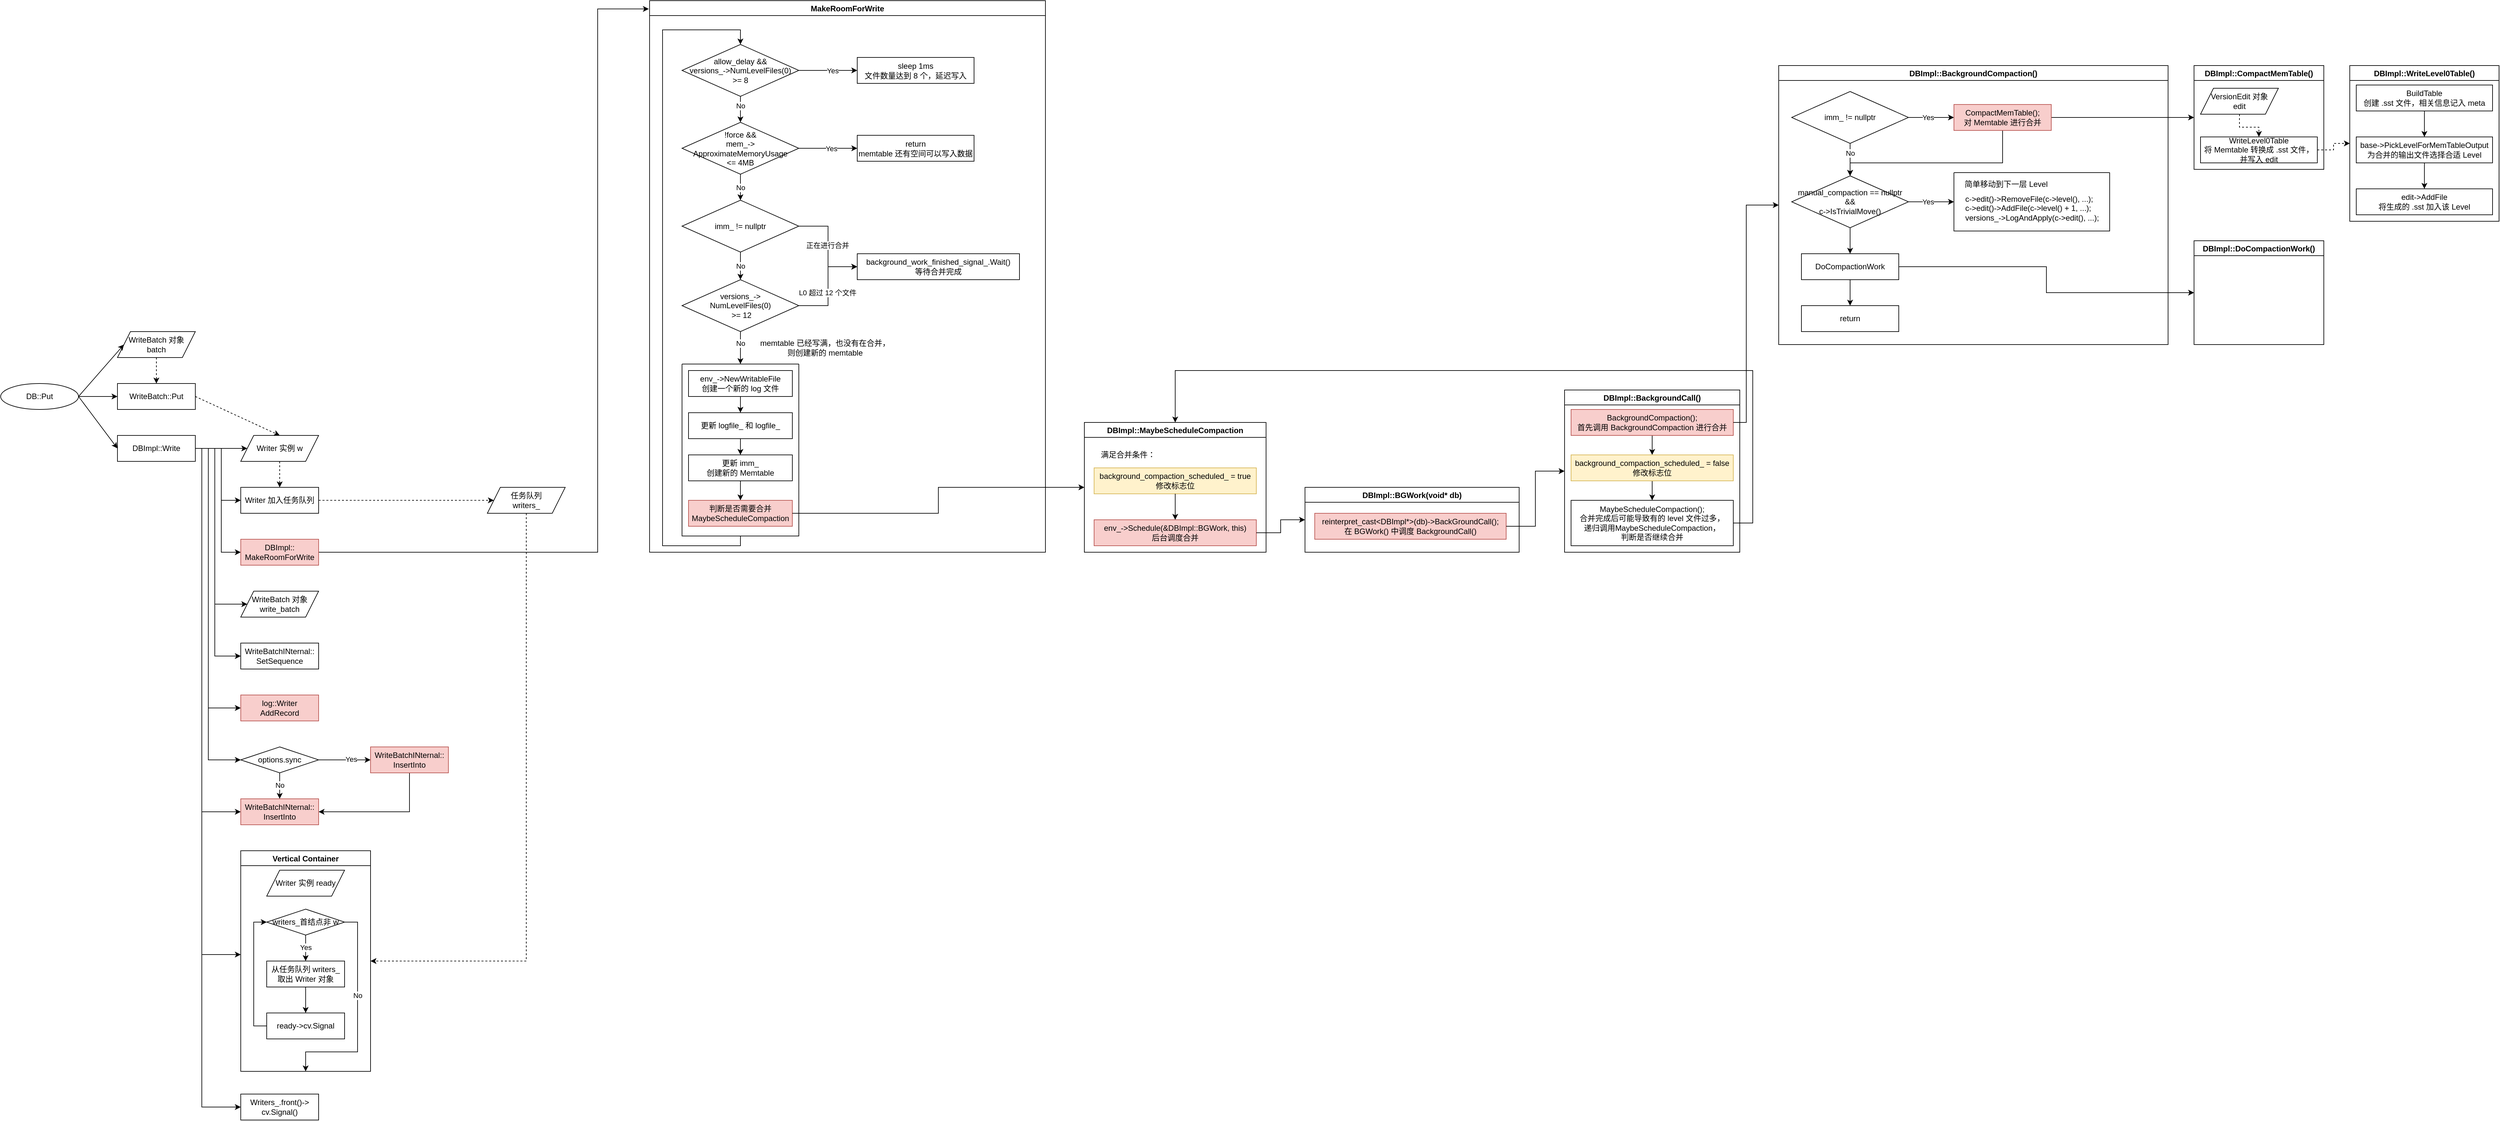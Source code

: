 <mxfile version="14.8.0" type="github" pages="4">
  <diagram name="Put" id="6133507b-19e7-1e82-6fc7-422aa6c4b21f">
    <mxGraphModel dx="912" dy="1680" grid="1" gridSize="10" guides="1" tooltips="1" connect="1" arrows="1" fold="1" page="1" pageScale="1" pageWidth="1100" pageHeight="850" background="#ffffff" math="0" shadow="0">
      <root>
        <mxCell id="0" />
        <mxCell id="1" parent="0" />
        <mxCell id="WpmbFVFcoJKtGNMpG26a-16" value="&lt;span&gt;WriteBatch&amp;nbsp;&lt;/span&gt;&lt;span&gt;对象&lt;br&gt;batch&lt;br&gt;&lt;/span&gt;" style="shape=parallelogram;perimeter=parallelogramPerimeter;whiteSpace=wrap;html=1;fixedSize=1;" parent="1" vertex="1">
          <mxGeometry x="220" y="40" width="120" height="40" as="geometry" />
        </mxCell>
        <mxCell id="WpmbFVFcoJKtGNMpG26a-21" style="edgeStyle=orthogonalEdgeStyle;rounded=0;orthogonalLoop=1;jettySize=auto;html=1;exitX=1;exitY=0.5;exitDx=0;exitDy=0;entryX=0;entryY=0.5;entryDx=0;entryDy=0;" parent="1" source="WpmbFVFcoJKtGNMpG26a-1" target="WpmbFVFcoJKtGNMpG26a-20" edge="1">
          <mxGeometry relative="1" as="geometry" />
        </mxCell>
        <mxCell id="WpmbFVFcoJKtGNMpG26a-25" style="edgeStyle=orthogonalEdgeStyle;rounded=0;orthogonalLoop=1;jettySize=auto;html=1;exitX=1;exitY=0.5;exitDx=0;exitDy=0;entryX=0;entryY=0.5;entryDx=0;entryDy=0;" parent="1" source="WpmbFVFcoJKtGNMpG26a-1" target="WpmbFVFcoJKtGNMpG26a-24" edge="1">
          <mxGeometry relative="1" as="geometry">
            <Array as="points">
              <mxPoint x="380" y="220" />
              <mxPoint x="380" y="300" />
            </Array>
          </mxGeometry>
        </mxCell>
        <mxCell id="WpmbFVFcoJKtGNMpG26a-30" style="edgeStyle=orthogonalEdgeStyle;rounded=0;orthogonalLoop=1;jettySize=auto;html=1;exitX=1;exitY=0.5;exitDx=0;exitDy=0;entryX=0;entryY=0.5;entryDx=0;entryDy=0;" parent="1" source="WpmbFVFcoJKtGNMpG26a-1" target="WpmbFVFcoJKtGNMpG26a-29" edge="1">
          <mxGeometry relative="1" as="geometry">
            <Array as="points">
              <mxPoint x="380" y="220" />
              <mxPoint x="380" y="380" />
            </Array>
          </mxGeometry>
        </mxCell>
        <mxCell id="WpmbFVFcoJKtGNMpG26a-32" style="edgeStyle=orthogonalEdgeStyle;rounded=0;orthogonalLoop=1;jettySize=auto;html=1;exitX=1;exitY=0.5;exitDx=0;exitDy=0;entryX=0;entryY=0.5;entryDx=0;entryDy=0;" parent="1" source="WpmbFVFcoJKtGNMpG26a-1" target="WpmbFVFcoJKtGNMpG26a-31" edge="1">
          <mxGeometry relative="1" as="geometry">
            <Array as="points">
              <mxPoint x="370" y="220" />
              <mxPoint x="370" y="460" />
            </Array>
          </mxGeometry>
        </mxCell>
        <mxCell id="WpmbFVFcoJKtGNMpG26a-34" style="edgeStyle=orthogonalEdgeStyle;rounded=0;orthogonalLoop=1;jettySize=auto;html=1;exitX=1;exitY=0.5;exitDx=0;exitDy=0;entryX=0;entryY=0.5;entryDx=0;entryDy=0;" parent="1" source="WpmbFVFcoJKtGNMpG26a-1" target="WpmbFVFcoJKtGNMpG26a-33" edge="1">
          <mxGeometry relative="1" as="geometry">
            <Array as="points">
              <mxPoint x="370" y="220" />
              <mxPoint x="370" y="540" />
            </Array>
          </mxGeometry>
        </mxCell>
        <mxCell id="WpmbFVFcoJKtGNMpG26a-36" style="edgeStyle=orthogonalEdgeStyle;rounded=0;orthogonalLoop=1;jettySize=auto;html=1;exitX=1;exitY=0.5;exitDx=0;exitDy=0;entryX=0;entryY=0.5;entryDx=0;entryDy=0;" parent="1" source="WpmbFVFcoJKtGNMpG26a-1" target="WpmbFVFcoJKtGNMpG26a-35" edge="1">
          <mxGeometry relative="1" as="geometry">
            <Array as="points">
              <mxPoint x="360" y="220" />
              <mxPoint x="360" y="620" />
            </Array>
          </mxGeometry>
        </mxCell>
        <mxCell id="WpmbFVFcoJKtGNMpG26a-38" style="edgeStyle=orthogonalEdgeStyle;rounded=0;orthogonalLoop=1;jettySize=auto;html=1;exitX=1;exitY=0.5;exitDx=0;exitDy=0;entryX=0;entryY=0.5;entryDx=0;entryDy=0;" parent="1" source="WpmbFVFcoJKtGNMpG26a-1" target="WpmbFVFcoJKtGNMpG26a-37" edge="1">
          <mxGeometry relative="1" as="geometry">
            <Array as="points">
              <mxPoint x="360" y="220" />
              <mxPoint x="360" y="700" />
            </Array>
          </mxGeometry>
        </mxCell>
        <mxCell id="WpmbFVFcoJKtGNMpG26a-48" style="edgeStyle=orthogonalEdgeStyle;rounded=0;orthogonalLoop=1;jettySize=auto;html=1;exitX=1;exitY=0.5;exitDx=0;exitDy=0;entryX=0;entryY=0.5;entryDx=0;entryDy=0;" parent="1" source="WpmbFVFcoJKtGNMpG26a-1" target="WpmbFVFcoJKtGNMpG26a-43" edge="1">
          <mxGeometry relative="1" as="geometry">
            <Array as="points">
              <mxPoint x="350" y="220" />
              <mxPoint x="350" y="780" />
            </Array>
          </mxGeometry>
        </mxCell>
        <mxCell id="WpmbFVFcoJKtGNMpG26a-52" style="edgeStyle=orthogonalEdgeStyle;rounded=0;orthogonalLoop=1;jettySize=auto;html=1;exitX=1;exitY=0.5;exitDx=0;exitDy=0;" parent="1" source="WpmbFVFcoJKtGNMpG26a-1" edge="1">
          <mxGeometry relative="1" as="geometry">
            <mxPoint x="410" y="1000" as="targetPoint" />
            <Array as="points">
              <mxPoint x="350" y="220" />
              <mxPoint x="350" y="1000" />
            </Array>
          </mxGeometry>
        </mxCell>
        <mxCell id="WpmbFVFcoJKtGNMpG26a-65" style="edgeStyle=orthogonalEdgeStyle;rounded=0;orthogonalLoop=1;jettySize=auto;html=1;exitX=1;exitY=0.5;exitDx=0;exitDy=0;entryX=0;entryY=0.5;entryDx=0;entryDy=0;" parent="1" source="WpmbFVFcoJKtGNMpG26a-1" target="WpmbFVFcoJKtGNMpG26a-56" edge="1">
          <mxGeometry relative="1" as="geometry">
            <Array as="points">
              <mxPoint x="350" y="220" />
              <mxPoint x="350" y="1235" />
            </Array>
          </mxGeometry>
        </mxCell>
        <mxCell id="WpmbFVFcoJKtGNMpG26a-1" value="DBImpl::Write" style="rounded=0;whiteSpace=wrap;html=1;" parent="1" vertex="1">
          <mxGeometry x="220" y="200" width="120" height="40" as="geometry" />
        </mxCell>
        <mxCell id="WpmbFVFcoJKtGNMpG26a-8" value="DB::Put" style="ellipse;whiteSpace=wrap;html=1;" parent="1" vertex="1">
          <mxGeometry x="40" y="120" width="120" height="40" as="geometry" />
        </mxCell>
        <mxCell id="WpmbFVFcoJKtGNMpG26a-9" value="WriteBatch::Put" style="rounded=0;whiteSpace=wrap;html=1;" parent="1" vertex="1">
          <mxGeometry x="220" y="120" width="120" height="40" as="geometry" />
        </mxCell>
        <mxCell id="WpmbFVFcoJKtGNMpG26a-11" value="" style="endArrow=classic;html=1;exitX=1;exitY=0.5;exitDx=0;exitDy=0;entryX=0;entryY=0.5;entryDx=0;entryDy=0;" parent="1" source="WpmbFVFcoJKtGNMpG26a-8" target="WpmbFVFcoJKtGNMpG26a-9" edge="1">
          <mxGeometry x="40" y="120" width="50" height="50" as="geometry">
            <mxPoint x="170" y="170" as="sourcePoint" />
            <mxPoint x="220" y="120" as="targetPoint" />
          </mxGeometry>
        </mxCell>
        <mxCell id="WpmbFVFcoJKtGNMpG26a-12" value="" style="endArrow=classic;html=1;exitX=1;exitY=0.5;exitDx=0;exitDy=0;entryX=0;entryY=0.5;entryDx=0;entryDy=0;" parent="1" source="WpmbFVFcoJKtGNMpG26a-8" target="WpmbFVFcoJKtGNMpG26a-1" edge="1">
          <mxGeometry x="40" y="120" width="50" height="50" as="geometry">
            <mxPoint x="100" y="300" as="sourcePoint" />
            <mxPoint x="150" y="250" as="targetPoint" />
          </mxGeometry>
        </mxCell>
        <mxCell id="WpmbFVFcoJKtGNMpG26a-17" value="" style="endArrow=classic;html=1;exitX=0.5;exitY=1;exitDx=0;exitDy=0;entryX=0.5;entryY=0;entryDx=0;entryDy=0;endWidth=11.724;dashed=1;" parent="1" source="WpmbFVFcoJKtGNMpG26a-16" target="WpmbFVFcoJKtGNMpG26a-9" edge="1">
          <mxGeometry width="50" height="50" relative="1" as="geometry">
            <mxPoint x="335" y="90" as="sourcePoint" />
            <mxPoint x="385" y="40" as="targetPoint" />
          </mxGeometry>
        </mxCell>
        <mxCell id="WpmbFVFcoJKtGNMpG26a-20" value="&lt;span&gt;Writer 实例 w&lt;/span&gt;" style="shape=parallelogram;perimeter=parallelogramPerimeter;whiteSpace=wrap;html=1;fixedSize=1;" parent="1" vertex="1">
          <mxGeometry x="410" y="200" width="120" height="40" as="geometry" />
        </mxCell>
        <mxCell id="WpmbFVFcoJKtGNMpG26a-22" value="" style="endArrow=classic;html=1;exitX=1;exitY=0.5;exitDx=0;exitDy=0;entryX=0.5;entryY=0;entryDx=0;entryDy=0;dashed=1;" parent="1" source="WpmbFVFcoJKtGNMpG26a-9" target="WpmbFVFcoJKtGNMpG26a-20" edge="1">
          <mxGeometry width="50" height="50" relative="1" as="geometry">
            <mxPoint x="470" y="120" as="sourcePoint" />
            <mxPoint x="520" y="70" as="targetPoint" />
          </mxGeometry>
        </mxCell>
        <mxCell id="2RdQQCLArUfruSsGQUJE-1" style="edgeStyle=orthogonalEdgeStyle;rounded=0;orthogonalLoop=1;jettySize=auto;html=1;exitX=0.5;exitY=1;exitDx=0;exitDy=0;entryX=1;entryY=0.5;entryDx=0;entryDy=0;dashed=1;" parent="1" source="WpmbFVFcoJKtGNMpG26a-23" target="WpmbFVFcoJKtGNMpG26a-51" edge="1">
          <mxGeometry relative="1" as="geometry" />
        </mxCell>
        <mxCell id="WpmbFVFcoJKtGNMpG26a-23" value="任务队列&lt;br&gt;writers_" style="shape=parallelogram;perimeter=parallelogramPerimeter;whiteSpace=wrap;html=1;fixedSize=1;" parent="1" vertex="1">
          <mxGeometry x="790" y="280" width="120" height="40" as="geometry" />
        </mxCell>
        <mxCell id="2RdQQCLArUfruSsGQUJE-2" style="edgeStyle=orthogonalEdgeStyle;rounded=0;orthogonalLoop=1;jettySize=auto;html=1;exitX=1;exitY=0.5;exitDx=0;exitDy=0;dashed=1;" parent="1" source="WpmbFVFcoJKtGNMpG26a-24" target="WpmbFVFcoJKtGNMpG26a-23" edge="1">
          <mxGeometry relative="1" as="geometry" />
        </mxCell>
        <mxCell id="WpmbFVFcoJKtGNMpG26a-24" value="Writer 加入任务队列" style="rounded=0;whiteSpace=wrap;html=1;" parent="1" vertex="1">
          <mxGeometry x="410" y="280" width="120" height="40" as="geometry" />
        </mxCell>
        <mxCell id="WpmbFVFcoJKtGNMpG26a-26" value="" style="endArrow=classic;html=1;exitX=0.5;exitY=1;exitDx=0;exitDy=0;entryX=0.5;entryY=0;entryDx=0;entryDy=0;dashed=1;" parent="1" source="WpmbFVFcoJKtGNMpG26a-20" target="WpmbFVFcoJKtGNMpG26a-24" edge="1">
          <mxGeometry width="50" height="50" relative="1" as="geometry">
            <mxPoint x="610" y="250" as="sourcePoint" />
            <mxPoint x="660" y="200" as="targetPoint" />
          </mxGeometry>
        </mxCell>
        <mxCell id="WpmbFVFcoJKtGNMpG26a-28" value="" style="endArrow=classic;html=1;exitX=1;exitY=0.5;exitDx=0;exitDy=0;entryX=0;entryY=0.5;entryDx=0;entryDy=0;" parent="1" source="WpmbFVFcoJKtGNMpG26a-8" target="WpmbFVFcoJKtGNMpG26a-16" edge="1">
          <mxGeometry width="50" height="50" relative="1" as="geometry">
            <mxPoint x="130" y="290" as="sourcePoint" />
            <mxPoint x="180" y="240" as="targetPoint" />
          </mxGeometry>
        </mxCell>
        <mxCell id="VrplP7FLV_TmzShWsdTA-29" style="edgeStyle=orthogonalEdgeStyle;rounded=0;orthogonalLoop=1;jettySize=auto;html=1;exitX=1;exitY=0.5;exitDx=0;exitDy=0;entryX=-0.002;entryY=0.015;entryDx=0;entryDy=0;entryPerimeter=0;" parent="1" source="WpmbFVFcoJKtGNMpG26a-29" target="VrplP7FLV_TmzShWsdTA-1" edge="1">
          <mxGeometry relative="1" as="geometry">
            <Array as="points">
              <mxPoint x="960" y="380" />
              <mxPoint x="960" y="-457" />
            </Array>
          </mxGeometry>
        </mxCell>
        <mxCell id="WpmbFVFcoJKtGNMpG26a-29" value="DBImpl::&lt;br&gt;MakeRoomForWrite" style="rounded=0;whiteSpace=wrap;html=1;fillColor=#f8cecc;strokeColor=#b85450;" parent="1" vertex="1">
          <mxGeometry x="410" y="360" width="120" height="40" as="geometry" />
        </mxCell>
        <mxCell id="WpmbFVFcoJKtGNMpG26a-31" value="&lt;span&gt;WriteBatch&amp;nbsp;&lt;/span&gt;&lt;span&gt;对象&lt;br&gt;write_batch&lt;br&gt;&lt;/span&gt;" style="shape=parallelogram;perimeter=parallelogramPerimeter;whiteSpace=wrap;html=1;fixedSize=1;" parent="1" vertex="1">
          <mxGeometry x="410" y="440" width="120" height="40" as="geometry" />
        </mxCell>
        <mxCell id="WpmbFVFcoJKtGNMpG26a-33" value="WriteBatchINternal::&lt;br&gt;SetSequence" style="rounded=0;whiteSpace=wrap;html=1;" parent="1" vertex="1">
          <mxGeometry x="410" y="520" width="120" height="40" as="geometry" />
        </mxCell>
        <mxCell id="WpmbFVFcoJKtGNMpG26a-35" value="log::Writer&lt;br&gt;AddRecord" style="rounded=0;whiteSpace=wrap;html=1;fillColor=#f8cecc;strokeColor=#b85450;" parent="1" vertex="1">
          <mxGeometry x="410" y="600" width="120" height="40" as="geometry" />
        </mxCell>
        <mxCell id="WpmbFVFcoJKtGNMpG26a-40" style="edgeStyle=orthogonalEdgeStyle;rounded=0;orthogonalLoop=1;jettySize=auto;html=1;exitX=1;exitY=0.5;exitDx=0;exitDy=0;entryX=0;entryY=0.5;entryDx=0;entryDy=0;" parent="1" source="WpmbFVFcoJKtGNMpG26a-37" target="WpmbFVFcoJKtGNMpG26a-39" edge="1">
          <mxGeometry relative="1" as="geometry" />
        </mxCell>
        <mxCell id="WpmbFVFcoJKtGNMpG26a-42" value="Yes" style="edgeLabel;html=1;align=center;verticalAlign=middle;resizable=0;points=[];" parent="WpmbFVFcoJKtGNMpG26a-40" vertex="1" connectable="0">
          <mxGeometry x="0.253" y="1" relative="1" as="geometry">
            <mxPoint as="offset" />
          </mxGeometry>
        </mxCell>
        <mxCell id="WpmbFVFcoJKtGNMpG26a-44" style="edgeStyle=orthogonalEdgeStyle;rounded=0;orthogonalLoop=1;jettySize=auto;html=1;exitX=0.5;exitY=1;exitDx=0;exitDy=0;entryX=0.5;entryY=0;entryDx=0;entryDy=0;" parent="1" source="WpmbFVFcoJKtGNMpG26a-37" target="WpmbFVFcoJKtGNMpG26a-43" edge="1">
          <mxGeometry relative="1" as="geometry" />
        </mxCell>
        <mxCell id="WpmbFVFcoJKtGNMpG26a-45" value="No" style="edgeLabel;html=1;align=center;verticalAlign=middle;resizable=0;points=[];" parent="WpmbFVFcoJKtGNMpG26a-44" vertex="1" connectable="0">
          <mxGeometry x="0.362" y="1" relative="1" as="geometry">
            <mxPoint x="-1" y="-8" as="offset" />
          </mxGeometry>
        </mxCell>
        <mxCell id="WpmbFVFcoJKtGNMpG26a-37" value="options.sync" style="rhombus;whiteSpace=wrap;html=1;" parent="1" vertex="1">
          <mxGeometry x="410" y="680" width="120" height="40" as="geometry" />
        </mxCell>
        <mxCell id="WpmbFVFcoJKtGNMpG26a-46" style="edgeStyle=orthogonalEdgeStyle;rounded=0;orthogonalLoop=1;jettySize=auto;html=1;exitX=0.5;exitY=1;exitDx=0;exitDy=0;entryX=1;entryY=0.5;entryDx=0;entryDy=0;" parent="1" source="WpmbFVFcoJKtGNMpG26a-39" target="WpmbFVFcoJKtGNMpG26a-43" edge="1">
          <mxGeometry relative="1" as="geometry" />
        </mxCell>
        <mxCell id="WpmbFVFcoJKtGNMpG26a-39" value="&lt;span&gt;WriteBatchINternal::&lt;/span&gt;&lt;br&gt;&lt;span&gt;InsertInto&lt;/span&gt;" style="rounded=0;whiteSpace=wrap;html=1;fillColor=#f8cecc;strokeColor=#b85450;" parent="1" vertex="1">
          <mxGeometry x="610" y="680" width="120" height="40" as="geometry" />
        </mxCell>
        <mxCell id="WpmbFVFcoJKtGNMpG26a-43" value="WriteBatchINternal::&lt;br&gt;InsertInto" style="rounded=0;whiteSpace=wrap;html=1;fillColor=#f8cecc;strokeColor=#b85450;" parent="1" vertex="1">
          <mxGeometry x="410" y="760" width="120" height="40" as="geometry" />
        </mxCell>
        <mxCell id="WpmbFVFcoJKtGNMpG26a-51" value="Vertical Container" style="swimlane;" parent="1" vertex="1">
          <mxGeometry x="410" y="840" width="200" height="340" as="geometry" />
        </mxCell>
        <mxCell id="WpmbFVFcoJKtGNMpG26a-47" value="&lt;span&gt;Writer 实例 ready&lt;/span&gt;" style="shape=parallelogram;perimeter=parallelogramPerimeter;whiteSpace=wrap;html=1;fixedSize=1;" parent="WpmbFVFcoJKtGNMpG26a-51" vertex="1">
          <mxGeometry x="40" y="30" width="120" height="40" as="geometry" />
        </mxCell>
        <mxCell id="WpmbFVFcoJKtGNMpG26a-61" style="edgeStyle=orthogonalEdgeStyle;rounded=0;orthogonalLoop=1;jettySize=auto;html=1;exitX=0;exitY=0.5;exitDx=0;exitDy=0;entryX=0;entryY=0.5;entryDx=0;entryDy=0;" parent="WpmbFVFcoJKtGNMpG26a-51" source="WpmbFVFcoJKtGNMpG26a-53" target="WpmbFVFcoJKtGNMpG26a-54" edge="1">
          <mxGeometry relative="1" as="geometry" />
        </mxCell>
        <mxCell id="WpmbFVFcoJKtGNMpG26a-53" value="ready-&amp;gt;cv.Signal" style="rounded=0;whiteSpace=wrap;html=1;" parent="WpmbFVFcoJKtGNMpG26a-51" vertex="1">
          <mxGeometry x="40" y="250" width="120" height="40" as="geometry" />
        </mxCell>
        <mxCell id="WpmbFVFcoJKtGNMpG26a-63" style="edgeStyle=orthogonalEdgeStyle;rounded=0;orthogonalLoop=1;jettySize=auto;html=1;exitX=1;exitY=0.5;exitDx=0;exitDy=0;entryX=0.5;entryY=1;entryDx=0;entryDy=0;" parent="WpmbFVFcoJKtGNMpG26a-51" source="WpmbFVFcoJKtGNMpG26a-54" target="WpmbFVFcoJKtGNMpG26a-51" edge="1">
          <mxGeometry relative="1" as="geometry">
            <Array as="points">
              <mxPoint x="180" y="110" />
              <mxPoint x="180" y="310" />
              <mxPoint x="100" y="310" />
            </Array>
          </mxGeometry>
        </mxCell>
        <mxCell id="WpmbFVFcoJKtGNMpG26a-64" value="No" style="edgeLabel;html=1;align=center;verticalAlign=middle;resizable=0;points=[];" parent="WpmbFVFcoJKtGNMpG26a-63" vertex="1" connectable="0">
          <mxGeometry x="-0.193" relative="1" as="geometry">
            <mxPoint as="offset" />
          </mxGeometry>
        </mxCell>
        <mxCell id="WpmbFVFcoJKtGNMpG26a-54" value="&lt;span&gt;writers_首结点非 w&lt;/span&gt;" style="rhombus;whiteSpace=wrap;html=1;" parent="WpmbFVFcoJKtGNMpG26a-51" vertex="1">
          <mxGeometry x="40" y="90" width="120" height="40" as="geometry" />
        </mxCell>
        <mxCell id="WpmbFVFcoJKtGNMpG26a-59" style="edgeStyle=orthogonalEdgeStyle;rounded=0;orthogonalLoop=1;jettySize=auto;html=1;exitX=0.5;exitY=1;exitDx=0;exitDy=0;entryX=0.5;entryY=0;entryDx=0;entryDy=0;" parent="WpmbFVFcoJKtGNMpG26a-51" source="WpmbFVFcoJKtGNMpG26a-50" target="WpmbFVFcoJKtGNMpG26a-53" edge="1">
          <mxGeometry relative="1" as="geometry" />
        </mxCell>
        <mxCell id="WpmbFVFcoJKtGNMpG26a-50" value="从任务队列 writers_ 取出 Writer 对象" style="rounded=0;whiteSpace=wrap;html=1;" parent="WpmbFVFcoJKtGNMpG26a-51" vertex="1">
          <mxGeometry x="40" y="170" width="120" height="40" as="geometry" />
        </mxCell>
        <mxCell id="WpmbFVFcoJKtGNMpG26a-55" style="edgeStyle=orthogonalEdgeStyle;rounded=0;orthogonalLoop=1;jettySize=auto;html=1;exitX=0.5;exitY=1;exitDx=0;exitDy=0;entryX=0.5;entryY=0;entryDx=0;entryDy=0;" parent="WpmbFVFcoJKtGNMpG26a-51" source="WpmbFVFcoJKtGNMpG26a-54" target="WpmbFVFcoJKtGNMpG26a-50" edge="1">
          <mxGeometry relative="1" as="geometry" />
        </mxCell>
        <mxCell id="WpmbFVFcoJKtGNMpG26a-57" value="Yes" style="edgeLabel;html=1;align=center;verticalAlign=middle;resizable=0;points=[];" parent="WpmbFVFcoJKtGNMpG26a-55" vertex="1" connectable="0">
          <mxGeometry x="-0.06" relative="1" as="geometry">
            <mxPoint as="offset" />
          </mxGeometry>
        </mxCell>
        <mxCell id="WpmbFVFcoJKtGNMpG26a-56" value="Writers_.front()-&amp;gt;&lt;br&gt;cv.Signal()" style="rounded=0;whiteSpace=wrap;html=1;" parent="1" vertex="1">
          <mxGeometry x="410" y="1215" width="120" height="40" as="geometry" />
        </mxCell>
        <mxCell id="VrplP7FLV_TmzShWsdTA-35" value="" style="group" parent="1" vertex="1" connectable="0">
          <mxGeometry x="1040" y="-440" width="610" height="850" as="geometry" />
        </mxCell>
        <mxCell id="2RdQQCLArUfruSsGQUJE-14" value="versions_-&amp;gt;&lt;br&gt;NumLevelFiles(0)&lt;br&gt;&amp;nbsp;&amp;gt;= 12" style="rhombus;whiteSpace=wrap;html=1;" parent="VrplP7FLV_TmzShWsdTA-35" vertex="1">
          <mxGeometry x="50" y="400" width="180" height="80" as="geometry" />
        </mxCell>
        <mxCell id="2RdQQCLArUfruSsGQUJE-20" style="edgeStyle=orthogonalEdgeStyle;rounded=0;orthogonalLoop=1;jettySize=auto;html=1;entryX=0.5;entryY=0;entryDx=0;entryDy=0;exitX=0.5;exitY=1;exitDx=0;exitDy=0;" parent="VrplP7FLV_TmzShWsdTA-35" source="2RdQQCLArUfruSsGQUJE-13" target="2RdQQCLArUfruSsGQUJE-14" edge="1">
          <mxGeometry y="-30" as="geometry">
            <mxPoint x="150" y="357.5" as="sourcePoint" />
          </mxGeometry>
        </mxCell>
        <mxCell id="2RdQQCLArUfruSsGQUJE-21" value="No&lt;br&gt;" style="edgeLabel;html=1;align=center;verticalAlign=middle;resizable=0;points=[];" parent="2RdQQCLArUfruSsGQUJE-20" vertex="1" connectable="0">
          <mxGeometry x="0.3" relative="1" as="geometry">
            <mxPoint y="-6" as="offset" />
          </mxGeometry>
        </mxCell>
        <mxCell id="VrplP7FLV_TmzShWsdTA-15" style="edgeStyle=orthogonalEdgeStyle;rounded=0;orthogonalLoop=1;jettySize=auto;html=1;exitX=1;exitY=0.5;exitDx=0;exitDy=0;entryX=0;entryY=0.5;entryDx=0;entryDy=0;" parent="VrplP7FLV_TmzShWsdTA-35" source="2RdQQCLArUfruSsGQUJE-14" target="VrplP7FLV_TmzShWsdTA-7" edge="1">
          <mxGeometry relative="1" as="geometry" />
        </mxCell>
        <mxCell id="VrplP7FLV_TmzShWsdTA-16" value="L0 超过 12 个文件" style="edgeLabel;html=1;align=center;verticalAlign=middle;resizable=0;points=[];" parent="VrplP7FLV_TmzShWsdTA-15" vertex="1" connectable="0">
          <mxGeometry x="-0.128" y="1" relative="1" as="geometry">
            <mxPoint as="offset" />
          </mxGeometry>
        </mxCell>
        <mxCell id="VrplP7FLV_TmzShWsdTA-21" value="更新 logfile_ 和 logfile_" style="rounded=0;whiteSpace=wrap;html=1;" parent="VrplP7FLV_TmzShWsdTA-35" vertex="1">
          <mxGeometry x="60" y="605" width="160" height="40" as="geometry" />
        </mxCell>
        <mxCell id="VrplP7FLV_TmzShWsdTA-30" value="" style="swimlane;startSize=0;" parent="VrplP7FLV_TmzShWsdTA-35" vertex="1">
          <mxGeometry x="50" y="530" width="180" height="265" as="geometry" />
        </mxCell>
        <mxCell id="VrplP7FLV_TmzShWsdTA-18" value="env_-&amp;gt;NewWritableFile&lt;br&gt;创建一个新的 log 文件" style="rounded=0;whiteSpace=wrap;html=1;" parent="VrplP7FLV_TmzShWsdTA-30" vertex="1">
          <mxGeometry x="10" y="10" width="160" height="40" as="geometry" />
        </mxCell>
        <mxCell id="VrplP7FLV_TmzShWsdTA-34" style="edgeStyle=orthogonalEdgeStyle;rounded=0;orthogonalLoop=1;jettySize=auto;html=1;exitX=0.5;exitY=1;exitDx=0;exitDy=0;entryX=0.5;entryY=0;entryDx=0;entryDy=0;" parent="VrplP7FLV_TmzShWsdTA-30" source="VrplP7FLV_TmzShWsdTA-22" target="VrplP7FLV_TmzShWsdTA-25" edge="1">
          <mxGeometry relative="1" as="geometry" />
        </mxCell>
        <mxCell id="VrplP7FLV_TmzShWsdTA-22" value="更新 imm_&lt;br&gt;创建新的 Memtable" style="rounded=0;whiteSpace=wrap;html=1;" parent="VrplP7FLV_TmzShWsdTA-30" vertex="1">
          <mxGeometry x="10" y="140" width="160" height="40" as="geometry" />
        </mxCell>
        <mxCell id="VrplP7FLV_TmzShWsdTA-25" value="判断是否需要合并&lt;br&gt;MaybeScheduleCompaction" style="rounded=0;whiteSpace=wrap;html=1;fillColor=#f8cecc;strokeColor=#b85450;" parent="VrplP7FLV_TmzShWsdTA-30" vertex="1">
          <mxGeometry x="10" y="210" width="160" height="40" as="geometry" />
        </mxCell>
        <mxCell id="VrplP7FLV_TmzShWsdTA-23" style="edgeStyle=orthogonalEdgeStyle;rounded=0;orthogonalLoop=1;jettySize=auto;html=1;exitX=0.5;exitY=1;exitDx=0;exitDy=0;entryX=0.5;entryY=0;entryDx=0;entryDy=0;" parent="VrplP7FLV_TmzShWsdTA-35" source="VrplP7FLV_TmzShWsdTA-18" target="VrplP7FLV_TmzShWsdTA-21" edge="1">
          <mxGeometry relative="1" as="geometry" />
        </mxCell>
        <mxCell id="VrplP7FLV_TmzShWsdTA-33" style="edgeStyle=orthogonalEdgeStyle;rounded=0;orthogonalLoop=1;jettySize=auto;html=1;exitX=0.5;exitY=1;exitDx=0;exitDy=0;entryX=0.5;entryY=0;entryDx=0;entryDy=0;" parent="VrplP7FLV_TmzShWsdTA-35" source="VrplP7FLV_TmzShWsdTA-21" target="VrplP7FLV_TmzShWsdTA-22" edge="1">
          <mxGeometry relative="1" as="geometry" />
        </mxCell>
        <mxCell id="VrplP7FLV_TmzShWsdTA-27" style="edgeStyle=orthogonalEdgeStyle;rounded=0;orthogonalLoop=1;jettySize=auto;html=1;exitX=0.5;exitY=1;exitDx=0;exitDy=0;" parent="VrplP7FLV_TmzShWsdTA-35" source="VrplP7FLV_TmzShWsdTA-30" target="2RdQQCLArUfruSsGQUJE-5" edge="1">
          <mxGeometry y="-30" as="geometry">
            <mxPoint x="280" y="800" as="sourcePoint" />
            <Array as="points">
              <mxPoint x="140" y="810" />
              <mxPoint x="20" y="810" />
              <mxPoint x="20" y="15" />
              <mxPoint x="140" y="15" />
            </Array>
          </mxGeometry>
        </mxCell>
        <mxCell id="VrplP7FLV_TmzShWsdTA-37" style="edgeStyle=orthogonalEdgeStyle;rounded=0;orthogonalLoop=1;jettySize=auto;html=1;exitX=0.5;exitY=1;exitDx=0;exitDy=0;entryX=0.5;entryY=0;entryDx=0;entryDy=0;" parent="VrplP7FLV_TmzShWsdTA-35" source="2RdQQCLArUfruSsGQUJE-14" target="VrplP7FLV_TmzShWsdTA-30" edge="1">
          <mxGeometry relative="1" as="geometry" />
        </mxCell>
        <mxCell id="VrplP7FLV_TmzShWsdTA-38" value="No" style="edgeLabel;html=1;align=center;verticalAlign=middle;resizable=0;points=[];" parent="VrplP7FLV_TmzShWsdTA-37" vertex="1" connectable="0">
          <mxGeometry x="-0.272" relative="1" as="geometry">
            <mxPoint as="offset" />
          </mxGeometry>
        </mxCell>
        <mxCell id="2RdQQCLArUfruSsGQUJE-5" value="allow_delay &amp;amp;&amp;amp;&lt;br&gt;versions_-&amp;gt;NumLevelFiles(0) &lt;br&gt;&amp;gt;= 8" style="rhombus;whiteSpace=wrap;html=1;" parent="VrplP7FLV_TmzShWsdTA-35" vertex="1">
          <mxGeometry x="50" y="37.5" width="180" height="80" as="geometry" />
        </mxCell>
        <mxCell id="2RdQQCLArUfruSsGQUJE-6" style="edgeStyle=orthogonalEdgeStyle;rounded=0;orthogonalLoop=1;jettySize=auto;html=1;exitX=0.5;exitY=1;exitDx=0;exitDy=0;dashed=1;" parent="VrplP7FLV_TmzShWsdTA-35" source="2RdQQCLArUfruSsGQUJE-5" target="2RdQQCLArUfruSsGQUJE-5" edge="1">
          <mxGeometry y="-30" as="geometry" />
        </mxCell>
        <mxCell id="2RdQQCLArUfruSsGQUJE-23" style="edgeStyle=orthogonalEdgeStyle;rounded=0;orthogonalLoop=1;jettySize=auto;html=1;exitX=1;exitY=0.5;exitDx=0;exitDy=0;" parent="VrplP7FLV_TmzShWsdTA-35" source="2RdQQCLArUfruSsGQUJE-10" edge="1">
          <mxGeometry y="-30" as="geometry">
            <mxPoint x="320" y="197.5" as="targetPoint" />
          </mxGeometry>
        </mxCell>
        <mxCell id="2RdQQCLArUfruSsGQUJE-24" value="Yes" style="edgeLabel;html=1;align=center;verticalAlign=middle;resizable=0;points=[];" parent="2RdQQCLArUfruSsGQUJE-23" vertex="1" connectable="0">
          <mxGeometry x="-0.333" relative="1" as="geometry">
            <mxPoint x="20" as="offset" />
          </mxGeometry>
        </mxCell>
        <mxCell id="2RdQQCLArUfruSsGQUJE-10" value="!force &amp;amp;&amp;amp;&lt;br&gt;mem_-&amp;gt;&lt;br&gt;ApproximateMemoryUsage &lt;br&gt;&amp;lt;= 4MB" style="rhombus;whiteSpace=wrap;html=1;" parent="VrplP7FLV_TmzShWsdTA-35" vertex="1">
          <mxGeometry x="50" y="157.5" width="180" height="80" as="geometry" />
        </mxCell>
        <mxCell id="2RdQQCLArUfruSsGQUJE-11" style="edgeStyle=orthogonalEdgeStyle;rounded=0;orthogonalLoop=1;jettySize=auto;html=1;exitX=0.5;exitY=1;exitDx=0;exitDy=0;entryX=0.5;entryY=0;entryDx=0;entryDy=0;" parent="VrplP7FLV_TmzShWsdTA-35" source="2RdQQCLArUfruSsGQUJE-5" target="2RdQQCLArUfruSsGQUJE-10" edge="1">
          <mxGeometry y="-30" as="geometry" />
        </mxCell>
        <mxCell id="2RdQQCLArUfruSsGQUJE-12" value="No" style="edgeLabel;html=1;align=center;verticalAlign=middle;resizable=0;points=[];" parent="2RdQQCLArUfruSsGQUJE-11" vertex="1" connectable="0">
          <mxGeometry x="-0.267" relative="1" as="geometry">
            <mxPoint as="offset" />
          </mxGeometry>
        </mxCell>
        <mxCell id="2RdQQCLArUfruSsGQUJE-13" value="imm_ != nullptr" style="rhombus;whiteSpace=wrap;html=1;" parent="VrplP7FLV_TmzShWsdTA-35" vertex="1">
          <mxGeometry x="50" y="277.5" width="180" height="80" as="geometry" />
        </mxCell>
        <mxCell id="2RdQQCLArUfruSsGQUJE-18" style="edgeStyle=orthogonalEdgeStyle;rounded=0;orthogonalLoop=1;jettySize=auto;html=1;exitX=0.5;exitY=1;exitDx=0;exitDy=0;entryX=0.5;entryY=0;entryDx=0;entryDy=0;" parent="VrplP7FLV_TmzShWsdTA-35" source="2RdQQCLArUfruSsGQUJE-10" target="2RdQQCLArUfruSsGQUJE-13" edge="1">
          <mxGeometry y="-30" as="geometry" />
        </mxCell>
        <mxCell id="2RdQQCLArUfruSsGQUJE-19" value="No" style="edgeLabel;html=1;align=center;verticalAlign=middle;resizable=0;points=[];" parent="2RdQQCLArUfruSsGQUJE-18" vertex="1" connectable="0">
          <mxGeometry x="0.163" y="-3" relative="1" as="geometry">
            <mxPoint x="3" y="-3" as="offset" />
          </mxGeometry>
        </mxCell>
        <mxCell id="2RdQQCLArUfruSsGQUJE-22" value="return&lt;br&gt;memtable 还有空间可以写入数据" style="rounded=0;whiteSpace=wrap;html=1;" parent="VrplP7FLV_TmzShWsdTA-35" vertex="1">
          <mxGeometry x="320" y="177.5" width="180" height="40" as="geometry" />
        </mxCell>
        <mxCell id="VrplP7FLV_TmzShWsdTA-7" value="background_work_finished_signal_.Wait()&lt;br&gt;等待合并完成" style="rounded=0;whiteSpace=wrap;html=1;" parent="VrplP7FLV_TmzShWsdTA-35" vertex="1">
          <mxGeometry x="320" y="360" width="250" height="40" as="geometry" />
        </mxCell>
        <mxCell id="VrplP7FLV_TmzShWsdTA-8" style="edgeStyle=orthogonalEdgeStyle;rounded=0;orthogonalLoop=1;jettySize=auto;html=1;exitX=1;exitY=0.5;exitDx=0;exitDy=0;entryX=0;entryY=0.5;entryDx=0;entryDy=0;" parent="VrplP7FLV_TmzShWsdTA-35" source="2RdQQCLArUfruSsGQUJE-13" target="VrplP7FLV_TmzShWsdTA-7" edge="1">
          <mxGeometry y="-30" as="geometry" />
        </mxCell>
        <mxCell id="VrplP7FLV_TmzShWsdTA-9" value="正在进行合并" style="edgeLabel;html=1;align=center;verticalAlign=middle;resizable=0;points=[];" parent="VrplP7FLV_TmzShWsdTA-8" vertex="1" connectable="0">
          <mxGeometry x="0.248" y="-1" relative="1" as="geometry">
            <mxPoint y="-21" as="offset" />
          </mxGeometry>
        </mxCell>
        <mxCell id="VrplP7FLV_TmzShWsdTA-2" value="sleep 1ms&lt;br&gt;文件数量达到 8 个，延迟写入" style="rounded=0;whiteSpace=wrap;html=1;" parent="VrplP7FLV_TmzShWsdTA-35" vertex="1">
          <mxGeometry x="320" y="57.5" width="180" height="40" as="geometry" />
        </mxCell>
        <mxCell id="VrplP7FLV_TmzShWsdTA-3" style="edgeStyle=orthogonalEdgeStyle;rounded=0;orthogonalLoop=1;jettySize=auto;html=1;exitX=1;exitY=0.5;exitDx=0;exitDy=0;entryX=0;entryY=0.5;entryDx=0;entryDy=0;" parent="VrplP7FLV_TmzShWsdTA-35" source="2RdQQCLArUfruSsGQUJE-5" target="VrplP7FLV_TmzShWsdTA-2" edge="1">
          <mxGeometry y="-30" as="geometry" />
        </mxCell>
        <mxCell id="VrplP7FLV_TmzShWsdTA-4" value="Yes" style="edgeLabel;html=1;align=center;verticalAlign=middle;resizable=0;points=[];" parent="VrplP7FLV_TmzShWsdTA-3" vertex="1" connectable="0">
          <mxGeometry x="0.157" y="1" relative="1" as="geometry">
            <mxPoint y="1" as="offset" />
          </mxGeometry>
        </mxCell>
        <mxCell id="VrplP7FLV_TmzShWsdTA-39" value="memtable 已经写满，也没有在合并，&lt;br&gt;则创建新的 memtable" style="text;html=1;align=center;verticalAlign=middle;resizable=0;points=[];autosize=1;strokeColor=none;" parent="VrplP7FLV_TmzShWsdTA-35" vertex="1">
          <mxGeometry x="160" y="490" width="220" height="30" as="geometry" />
        </mxCell>
        <mxCell id="VrplP7FLV_TmzShWsdTA-1" value="MakeRoomForWrite" style="swimlane;" parent="1" vertex="1">
          <mxGeometry x="1040" y="-470" width="610" height="850" as="geometry">
            <mxRectangle width="150" height="23" as="alternateBounds" />
          </mxGeometry>
        </mxCell>
        <mxCell id="KGYXq85CTxF3F3niS_Cd-1" value="DBImpl::MaybeScheduleCompaction" style="swimlane;" parent="1" vertex="1">
          <mxGeometry x="1710" y="180" width="280" height="200" as="geometry" />
        </mxCell>
        <mxCell id="KGYXq85CTxF3F3niS_Cd-6" value="" style="group;" parent="KGYXq85CTxF3F3niS_Cd-1" vertex="1" connectable="0">
          <mxGeometry x="15" y="40" width="250" height="150" as="geometry" />
        </mxCell>
        <mxCell id="KGYXq85CTxF3F3niS_Cd-2" value="background_compaction_scheduled_ = true&lt;br&gt;修改标志位" style="rounded=0;whiteSpace=wrap;html=1;fillColor=#fff2cc;strokeColor=#d6b656;" parent="KGYXq85CTxF3F3niS_Cd-6" vertex="1">
          <mxGeometry y="30" width="250" height="40" as="geometry" />
        </mxCell>
        <mxCell id="KGYXq85CTxF3F3niS_Cd-3" value="env_-&amp;gt;Schedule(&amp;amp;DBImpl::BGWork, this)&lt;br&gt;后台调度合并" style="rounded=0;whiteSpace=wrap;html=1;fillColor=#f8cecc;strokeColor=#b85450;" parent="KGYXq85CTxF3F3niS_Cd-6" vertex="1">
          <mxGeometry y="110" width="250" height="40" as="geometry" />
        </mxCell>
        <mxCell id="KGYXq85CTxF3F3niS_Cd-4" style="edgeStyle=orthogonalEdgeStyle;rounded=0;orthogonalLoop=1;jettySize=auto;html=1;exitX=0.5;exitY=1;exitDx=0;exitDy=0;entryX=0.5;entryY=0;entryDx=0;entryDy=0;" parent="KGYXq85CTxF3F3niS_Cd-6" source="KGYXq85CTxF3F3niS_Cd-2" target="KGYXq85CTxF3F3niS_Cd-3" edge="1">
          <mxGeometry relative="1" as="geometry" />
        </mxCell>
        <mxCell id="KGYXq85CTxF3F3niS_Cd-5" value="满足合并条件：" style="text;html=1;strokeColor=none;fillColor=none;align=center;verticalAlign=middle;whiteSpace=wrap;rounded=0;" parent="KGYXq85CTxF3F3niS_Cd-6" vertex="1">
          <mxGeometry width="105" height="20" as="geometry" />
        </mxCell>
        <mxCell id="KGYXq85CTxF3F3niS_Cd-7" style="edgeStyle=orthogonalEdgeStyle;rounded=0;orthogonalLoop=1;jettySize=auto;html=1;exitX=1;exitY=0.5;exitDx=0;exitDy=0;entryX=0;entryY=0.5;entryDx=0;entryDy=0;" parent="1" source="VrplP7FLV_TmzShWsdTA-25" target="KGYXq85CTxF3F3niS_Cd-1" edge="1">
          <mxGeometry relative="1" as="geometry" />
        </mxCell>
        <mxCell id="KGYXq85CTxF3F3niS_Cd-8" value="DBImpl::BGWork(void* db)" style="swimlane;" parent="1" vertex="1">
          <mxGeometry x="2050" y="280" width="330" height="100" as="geometry" />
        </mxCell>
        <mxCell id="KGYXq85CTxF3F3niS_Cd-14" value="reinterpret_cast&amp;lt;DBImpl*&amp;gt;(db)-&amp;gt;BackGroundCall();&lt;br&gt;在 BGWork() 中调度 BackgroundCall()" style="rounded=0;whiteSpace=wrap;html=1;fillColor=#f8cecc;strokeColor=#b85450;" parent="KGYXq85CTxF3F3niS_Cd-8" vertex="1">
          <mxGeometry x="15" y="40" width="295" height="40" as="geometry" />
        </mxCell>
        <mxCell id="KGYXq85CTxF3F3niS_Cd-15" style="edgeStyle=orthogonalEdgeStyle;rounded=0;orthogonalLoop=1;jettySize=auto;html=1;exitX=1;exitY=0.5;exitDx=0;exitDy=0;entryX=0;entryY=0.5;entryDx=0;entryDy=0;" parent="1" source="KGYXq85CTxF3F3niS_Cd-3" target="KGYXq85CTxF3F3niS_Cd-8" edge="1">
          <mxGeometry relative="1" as="geometry" />
        </mxCell>
        <mxCell id="KGYXq85CTxF3F3niS_Cd-16" value="DBImpl::BackgroundCall()" style="swimlane;" parent="1" vertex="1">
          <mxGeometry x="2450" y="130" width="270" height="250" as="geometry" />
        </mxCell>
        <mxCell id="KGYXq85CTxF3F3niS_Cd-20" style="edgeStyle=orthogonalEdgeStyle;rounded=0;orthogonalLoop=1;jettySize=auto;html=1;exitX=0.5;exitY=1;exitDx=0;exitDy=0;entryX=0.5;entryY=0;entryDx=0;entryDy=0;" parent="KGYXq85CTxF3F3niS_Cd-16" source="KGYXq85CTxF3F3niS_Cd-17" target="KGYXq85CTxF3F3niS_Cd-18" edge="1">
          <mxGeometry relative="1" as="geometry" />
        </mxCell>
        <mxCell id="KGYXq85CTxF3F3niS_Cd-17" value="BackgroundCompaction();&lt;br&gt;首先调用 BackgroundCompaction 进行合并" style="rounded=0;whiteSpace=wrap;html=1;fillColor=#f8cecc;strokeColor=#b85450;" parent="KGYXq85CTxF3F3niS_Cd-16" vertex="1">
          <mxGeometry x="10" y="30" width="250" height="40" as="geometry" />
        </mxCell>
        <mxCell id="KGYXq85CTxF3F3niS_Cd-21" style="edgeStyle=orthogonalEdgeStyle;rounded=0;orthogonalLoop=1;jettySize=auto;html=1;exitX=0.5;exitY=1;exitDx=0;exitDy=0;entryX=0.5;entryY=0;entryDx=0;entryDy=0;" parent="KGYXq85CTxF3F3niS_Cd-16" source="KGYXq85CTxF3F3niS_Cd-18" target="KGYXq85CTxF3F3niS_Cd-19" edge="1">
          <mxGeometry relative="1" as="geometry" />
        </mxCell>
        <mxCell id="KGYXq85CTxF3F3niS_Cd-18" value="background_compaction_scheduled_ = false&lt;br&gt;修改标志位" style="rounded=0;whiteSpace=wrap;html=1;fillColor=#fff2cc;strokeColor=#d6b656;" parent="KGYXq85CTxF3F3niS_Cd-16" vertex="1">
          <mxGeometry x="10" y="100" width="250" height="40" as="geometry" />
        </mxCell>
        <mxCell id="KGYXq85CTxF3F3niS_Cd-19" value="MaybeScheduleCompaction();&lt;br&gt;合并完成后可能导致有的 level 文件过多，&lt;br&gt;递归调用MaybeScheduleCompaction，&lt;br&gt;判断是否继续合并" style="rounded=0;whiteSpace=wrap;html=1;" parent="KGYXq85CTxF3F3niS_Cd-16" vertex="1">
          <mxGeometry x="10" y="170" width="250" height="70" as="geometry" />
        </mxCell>
        <mxCell id="KGYXq85CTxF3F3niS_Cd-23" style="edgeStyle=orthogonalEdgeStyle;rounded=0;orthogonalLoop=1;jettySize=auto;html=1;exitX=1;exitY=0.5;exitDx=0;exitDy=0;entryX=0;entryY=0.5;entryDx=0;entryDy=0;" parent="1" source="KGYXq85CTxF3F3niS_Cd-14" target="KGYXq85CTxF3F3niS_Cd-16" edge="1">
          <mxGeometry relative="1" as="geometry" />
        </mxCell>
        <mxCell id="KGYXq85CTxF3F3niS_Cd-24" style="edgeStyle=orthogonalEdgeStyle;rounded=0;orthogonalLoop=1;jettySize=auto;html=1;exitX=1;exitY=0.5;exitDx=0;exitDy=0;entryX=0.5;entryY=0;entryDx=0;entryDy=0;" parent="1" source="KGYXq85CTxF3F3niS_Cd-19" target="KGYXq85CTxF3F3niS_Cd-1" edge="1">
          <mxGeometry relative="1" as="geometry">
            <Array as="points">
              <mxPoint x="2740" y="335" />
              <mxPoint x="2740" y="100" />
              <mxPoint x="1850" y="100" />
            </Array>
          </mxGeometry>
        </mxCell>
        <mxCell id="KGYXq85CTxF3F3niS_Cd-54" style="edgeStyle=orthogonalEdgeStyle;rounded=0;orthogonalLoop=1;jettySize=auto;html=1;exitX=1;exitY=0.5;exitDx=0;exitDy=0;entryX=0;entryY=0.5;entryDx=0;entryDy=0;" parent="1" source="KGYXq85CTxF3F3niS_Cd-31" target="KGYXq85CTxF3F3niS_Cd-45" edge="1">
          <mxGeometry relative="1" as="geometry" />
        </mxCell>
        <mxCell id="KGYXq85CTxF3F3niS_Cd-25" value="DBImpl::BackgroundCompaction()" style="swimlane;startSize=23;" parent="1" vertex="1">
          <mxGeometry x="2780" y="-370" width="600" height="430" as="geometry" />
        </mxCell>
        <mxCell id="KGYXq85CTxF3F3niS_Cd-26" style="edgeStyle=orthogonalEdgeStyle;rounded=0;orthogonalLoop=1;jettySize=auto;html=1;exitX=0.5;exitY=1;exitDx=0;exitDy=0;entryX=0.5;entryY=0;entryDx=0;entryDy=0;" parent="KGYXq85CTxF3F3niS_Cd-25" edge="1">
          <mxGeometry relative="1" as="geometry">
            <mxPoint x="135.0" y="70" as="sourcePoint" />
          </mxGeometry>
        </mxCell>
        <mxCell id="KGYXq85CTxF3F3niS_Cd-28" style="edgeStyle=orthogonalEdgeStyle;rounded=0;orthogonalLoop=1;jettySize=auto;html=1;exitX=0.5;exitY=1;exitDx=0;exitDy=0;entryX=0.5;entryY=0;entryDx=0;entryDy=0;" parent="KGYXq85CTxF3F3niS_Cd-25" edge="1">
          <mxGeometry relative="1" as="geometry">
            <mxPoint x="135.0" y="170" as="targetPoint" />
          </mxGeometry>
        </mxCell>
        <mxCell id="7-g5xo3ZM3c1BZqq1dd--9" style="edgeStyle=orthogonalEdgeStyle;rounded=0;orthogonalLoop=1;jettySize=auto;html=1;exitX=0.5;exitY=1;exitDx=0;exitDy=0;entryX=0.5;entryY=0;entryDx=0;entryDy=0;" parent="KGYXq85CTxF3F3niS_Cd-25" source="KGYXq85CTxF3F3niS_Cd-31" target="7-g5xo3ZM3c1BZqq1dd--8" edge="1">
          <mxGeometry relative="1" as="geometry">
            <Array as="points">
              <mxPoint x="345" y="150" />
              <mxPoint x="110" y="150" />
            </Array>
          </mxGeometry>
        </mxCell>
        <mxCell id="KGYXq85CTxF3F3niS_Cd-31" value="CompactMemTable();&lt;br&gt;对 Memtable 进行合并" style="rounded=0;whiteSpace=wrap;html=1;fillColor=#f8cecc;strokeColor=#b85450;" parent="KGYXq85CTxF3F3niS_Cd-25" vertex="1">
          <mxGeometry x="270" y="60" width="150" height="40" as="geometry" />
        </mxCell>
        <mxCell id="KGYXq85CTxF3F3niS_Cd-34" style="edgeStyle=orthogonalEdgeStyle;rounded=0;orthogonalLoop=1;jettySize=auto;html=1;exitX=1;exitY=0.5;exitDx=0;exitDy=0;entryX=0;entryY=0.5;entryDx=0;entryDy=0;" parent="KGYXq85CTxF3F3niS_Cd-25" source="KGYXq85CTxF3F3niS_Cd-33" target="KGYXq85CTxF3F3niS_Cd-31" edge="1">
          <mxGeometry relative="1" as="geometry" />
        </mxCell>
        <mxCell id="KGYXq85CTxF3F3niS_Cd-35" value="Yes" style="edgeLabel;html=1;align=center;verticalAlign=middle;resizable=0;points=[];" parent="KGYXq85CTxF3F3niS_Cd-34" vertex="1" connectable="0">
          <mxGeometry x="0.09" y="-1" relative="1" as="geometry">
            <mxPoint x="-8" y="-1" as="offset" />
          </mxGeometry>
        </mxCell>
        <mxCell id="KGYXq85CTxF3F3niS_Cd-33" value="imm_ != nullptr" style="rhombus;whiteSpace=wrap;html=1;" parent="KGYXq85CTxF3F3niS_Cd-25" vertex="1">
          <mxGeometry x="20" y="40" width="180" height="80" as="geometry" />
        </mxCell>
        <mxCell id="7-g5xo3ZM3c1BZqq1dd--15" style="edgeStyle=orthogonalEdgeStyle;rounded=0;orthogonalLoop=1;jettySize=auto;html=1;exitX=0.5;exitY=1;exitDx=0;exitDy=0;entryX=0.5;entryY=0;entryDx=0;entryDy=0;" parent="KGYXq85CTxF3F3niS_Cd-25" source="7-g5xo3ZM3c1BZqq1dd--8" target="KGYXq85CTxF3F3niS_Cd-39" edge="1">
          <mxGeometry relative="1" as="geometry" />
        </mxCell>
        <mxCell id="7-g5xo3ZM3c1BZqq1dd--8" value="manual_compaction == nullptr&lt;br&gt;&amp;amp;&amp;amp;&lt;br&gt;c-&amp;gt;IsTrivialMove()" style="rhombus;whiteSpace=wrap;html=1;" parent="KGYXq85CTxF3F3niS_Cd-25" vertex="1">
          <mxGeometry x="20" y="170" width="180" height="80" as="geometry" />
        </mxCell>
        <mxCell id="KGYXq85CTxF3F3niS_Cd-40" style="edgeStyle=orthogonalEdgeStyle;rounded=0;orthogonalLoop=1;jettySize=auto;html=1;exitX=0.5;exitY=1;exitDx=0;exitDy=0;entryX=0.5;entryY=0;entryDx=0;entryDy=0;" parent="KGYXq85CTxF3F3niS_Cd-25" source="KGYXq85CTxF3F3niS_Cd-33" target="7-g5xo3ZM3c1BZqq1dd--8" edge="1">
          <mxGeometry relative="1" as="geometry">
            <Array as="points">
              <mxPoint x="110" y="160" />
              <mxPoint x="110" y="160" />
            </Array>
          </mxGeometry>
        </mxCell>
        <mxCell id="KGYXq85CTxF3F3niS_Cd-41" value="No" style="edgeLabel;html=1;align=center;verticalAlign=middle;resizable=0;points=[];" parent="KGYXq85CTxF3F3niS_Cd-40" vertex="1" connectable="0">
          <mxGeometry x="0.1" y="1" relative="1" as="geometry">
            <mxPoint x="-1" y="-13" as="offset" />
          </mxGeometry>
        </mxCell>
        <mxCell id="7-g5xo3ZM3c1BZqq1dd--14" value="" style="group" parent="KGYXq85CTxF3F3niS_Cd-25" vertex="1" connectable="0">
          <mxGeometry x="280" y="172.5" width="220" height="72.5" as="geometry" />
        </mxCell>
        <mxCell id="KGYXq85CTxF3F3niS_Cd-38" value="简单移动到下一层 Level" style="text;html=1;align=center;verticalAlign=middle;resizable=0;points=[];autosize=1;strokeColor=none;" parent="7-g5xo3ZM3c1BZqq1dd--14" vertex="1">
          <mxGeometry width="140" height="20" as="geometry" />
        </mxCell>
        <mxCell id="7-g5xo3ZM3c1BZqq1dd--13" value="&lt;div style=&quot;text-align: left&quot;&gt;&lt;span&gt;c-&amp;gt;edit()-&amp;gt;RemoveFile(c-&amp;gt;level(), ...);&lt;/span&gt;&lt;/div&gt;&lt;div style=&quot;text-align: left&quot;&gt;&lt;span&gt;c-&amp;gt;edit()-&amp;gt;AddFile(c-&amp;gt;level() + 1, ...);&lt;/span&gt;&lt;/div&gt;versions_-&amp;gt;LogAndApply(c-&amp;gt;edit(), ...);" style="text;html=1;align=center;verticalAlign=middle;resizable=0;points=[];autosize=1;strokeColor=none;" parent="7-g5xo3ZM3c1BZqq1dd--14" vertex="1">
          <mxGeometry y="22.5" width="220" height="50" as="geometry" />
        </mxCell>
        <mxCell id="KGYXq85CTxF3F3niS_Cd-37" value="" style="swimlane;startSize=0;strokeColor=#000000;" parent="KGYXq85CTxF3F3niS_Cd-25" vertex="1">
          <mxGeometry x="270" y="165" width="240" height="90" as="geometry">
            <mxRectangle x="2820" y="-100" width="50" height="40" as="alternateBounds" />
          </mxGeometry>
        </mxCell>
        <mxCell id="7-g5xo3ZM3c1BZqq1dd--10" style="edgeStyle=orthogonalEdgeStyle;rounded=0;orthogonalLoop=1;jettySize=auto;html=1;exitX=1;exitY=0.5;exitDx=0;exitDy=0;entryX=0;entryY=0.5;entryDx=0;entryDy=0;" parent="KGYXq85CTxF3F3niS_Cd-25" source="7-g5xo3ZM3c1BZqq1dd--8" target="KGYXq85CTxF3F3niS_Cd-37" edge="1">
          <mxGeometry relative="1" as="geometry">
            <mxPoint x="210" y="90" as="sourcePoint" />
            <mxPoint x="310" y="210" as="targetPoint" />
            <Array as="points" />
          </mxGeometry>
        </mxCell>
        <mxCell id="7-g5xo3ZM3c1BZqq1dd--11" value="Yes" style="edgeLabel;html=1;align=center;verticalAlign=middle;resizable=0;points=[];" parent="7-g5xo3ZM3c1BZqq1dd--10" vertex="1" connectable="0">
          <mxGeometry x="0.09" y="-1" relative="1" as="geometry">
            <mxPoint x="-8" y="-1" as="offset" />
          </mxGeometry>
        </mxCell>
        <mxCell id="KGYXq85CTxF3F3niS_Cd-39" value="DoCompactionWork" style="rounded=0;whiteSpace=wrap;html=1;" parent="KGYXq85CTxF3F3niS_Cd-25" vertex="1">
          <mxGeometry x="35" y="290" width="150" height="40" as="geometry" />
        </mxCell>
        <mxCell id="7-g5xo3ZM3c1BZqq1dd--5" style="edgeStyle=orthogonalEdgeStyle;rounded=0;orthogonalLoop=1;jettySize=auto;html=1;exitX=0.5;exitY=1;exitDx=0;exitDy=0;entryX=0.5;entryY=0;entryDx=0;entryDy=0;" parent="KGYXq85CTxF3F3niS_Cd-25" source="KGYXq85CTxF3F3niS_Cd-39" target="7-g5xo3ZM3c1BZqq1dd--4" edge="1">
          <mxGeometry relative="1" as="geometry">
            <mxPoint x="110.0" y="670" as="sourcePoint" />
          </mxGeometry>
        </mxCell>
        <mxCell id="7-g5xo3ZM3c1BZqq1dd--4" value="return" style="rounded=0;whiteSpace=wrap;html=1;" parent="KGYXq85CTxF3F3niS_Cd-25" vertex="1">
          <mxGeometry x="35" y="370" width="150" height="40" as="geometry" />
        </mxCell>
        <mxCell id="KGYXq85CTxF3F3niS_Cd-32" style="edgeStyle=orthogonalEdgeStyle;rounded=0;orthogonalLoop=1;jettySize=auto;html=1;exitX=1;exitY=0.5;exitDx=0;exitDy=0;entryX=0;entryY=0.5;entryDx=0;entryDy=0;" parent="1" source="KGYXq85CTxF3F3niS_Cd-17" target="KGYXq85CTxF3F3niS_Cd-25" edge="1">
          <mxGeometry relative="1" as="geometry">
            <Array as="points">
              <mxPoint x="2730" y="180" />
              <mxPoint x="2730" y="-155" />
            </Array>
          </mxGeometry>
        </mxCell>
        <mxCell id="KGYXq85CTxF3F3niS_Cd-45" value="DBImpl::CompactMemTable()" style="swimlane;" parent="1" vertex="1">
          <mxGeometry x="3420" y="-370" width="200" height="160" as="geometry" />
        </mxCell>
        <mxCell id="KGYXq85CTxF3F3niS_Cd-46" style="edgeStyle=orthogonalEdgeStyle;rounded=0;orthogonalLoop=1;jettySize=auto;html=1;exitX=0.5;exitY=1;exitDx=0;exitDy=0;entryX=0.5;entryY=0;entryDx=0;entryDy=0;" parent="KGYXq85CTxF3F3niS_Cd-45" edge="1">
          <mxGeometry relative="1" as="geometry">
            <mxPoint x="135.0" y="70" as="sourcePoint" />
          </mxGeometry>
        </mxCell>
        <mxCell id="KGYXq85CTxF3F3niS_Cd-47" style="edgeStyle=orthogonalEdgeStyle;rounded=0;orthogonalLoop=1;jettySize=auto;html=1;exitX=0.5;exitY=1;exitDx=0;exitDy=0;entryX=0.5;entryY=0;entryDx=0;entryDy=0;" parent="KGYXq85CTxF3F3niS_Cd-45" edge="1">
          <mxGeometry relative="1" as="geometry">
            <mxPoint x="135.0" y="170" as="targetPoint" />
          </mxGeometry>
        </mxCell>
        <mxCell id="KGYXq85CTxF3F3niS_Cd-53" value="WriteLevel0Table&lt;br&gt;将 Memtable 转换成 .sst 文件，并写入 edit" style="rounded=0;whiteSpace=wrap;html=1;" parent="KGYXq85CTxF3F3niS_Cd-45" vertex="1">
          <mxGeometry x="10" y="110" width="180" height="40" as="geometry" />
        </mxCell>
        <mxCell id="KGYXq85CTxF3F3niS_Cd-56" style="edgeStyle=orthogonalEdgeStyle;rounded=0;orthogonalLoop=1;jettySize=auto;html=1;exitX=0.5;exitY=1;exitDx=0;exitDy=0;entryX=0.5;entryY=0;entryDx=0;entryDy=0;dashed=1;" parent="KGYXq85CTxF3F3niS_Cd-45" source="KGYXq85CTxF3F3niS_Cd-55" target="KGYXq85CTxF3F3niS_Cd-53" edge="1">
          <mxGeometry relative="1" as="geometry" />
        </mxCell>
        <mxCell id="KGYXq85CTxF3F3niS_Cd-55" value="&lt;span&gt;VersionEdit&amp;nbsp;&lt;/span&gt;&lt;span&gt;对象&lt;br&gt;edit&lt;br&gt;&lt;/span&gt;" style="shape=parallelogram;perimeter=parallelogramPerimeter;whiteSpace=wrap;html=1;fixedSize=1;" parent="KGYXq85CTxF3F3niS_Cd-45" vertex="1">
          <mxGeometry x="10" y="35" width="120" height="40" as="geometry" />
        </mxCell>
        <mxCell id="KGYXq85CTxF3F3niS_Cd-57" value="DBImpl::WriteLevel0Table()" style="swimlane;" parent="1" vertex="1">
          <mxGeometry x="3660" y="-370" width="230" height="240" as="geometry" />
        </mxCell>
        <mxCell id="KGYXq85CTxF3F3niS_Cd-58" style="edgeStyle=orthogonalEdgeStyle;rounded=0;orthogonalLoop=1;jettySize=auto;html=1;exitX=0.5;exitY=1;exitDx=0;exitDy=0;entryX=0.5;entryY=0;entryDx=0;entryDy=0;" parent="KGYXq85CTxF3F3niS_Cd-57" edge="1">
          <mxGeometry relative="1" as="geometry">
            <mxPoint x="135.0" y="70" as="sourcePoint" />
          </mxGeometry>
        </mxCell>
        <mxCell id="KGYXq85CTxF3F3niS_Cd-59" style="edgeStyle=orthogonalEdgeStyle;rounded=0;orthogonalLoop=1;jettySize=auto;html=1;exitX=0.5;exitY=1;exitDx=0;exitDy=0;entryX=0.5;entryY=0;entryDx=0;entryDy=0;" parent="KGYXq85CTxF3F3niS_Cd-57" edge="1">
          <mxGeometry relative="1" as="geometry">
            <mxPoint x="135.0" y="170" as="targetPoint" />
          </mxGeometry>
        </mxCell>
        <mxCell id="KGYXq85CTxF3F3niS_Cd-66" style="edgeStyle=orthogonalEdgeStyle;rounded=0;orthogonalLoop=1;jettySize=auto;html=1;exitX=0.5;exitY=1;exitDx=0;exitDy=0;entryX=0.5;entryY=0;entryDx=0;entryDy=0;" parent="KGYXq85CTxF3F3niS_Cd-57" source="KGYXq85CTxF3F3niS_Cd-60" target="KGYXq85CTxF3F3niS_Cd-63" edge="1">
          <mxGeometry relative="1" as="geometry" />
        </mxCell>
        <mxCell id="KGYXq85CTxF3F3niS_Cd-60" value="BuildTable&lt;br&gt;创建 .sst 文件，相关信息记入 meta" style="rounded=0;whiteSpace=wrap;html=1;" parent="KGYXq85CTxF3F3niS_Cd-57" vertex="1">
          <mxGeometry x="10" y="30" width="210" height="40" as="geometry" />
        </mxCell>
        <mxCell id="KGYXq85CTxF3F3niS_Cd-67" style="edgeStyle=orthogonalEdgeStyle;rounded=0;orthogonalLoop=1;jettySize=auto;html=1;exitX=0.5;exitY=1;exitDx=0;exitDy=0;entryX=0.5;entryY=0;entryDx=0;entryDy=0;" parent="KGYXq85CTxF3F3niS_Cd-57" source="KGYXq85CTxF3F3niS_Cd-63" target="KGYXq85CTxF3F3niS_Cd-65" edge="1">
          <mxGeometry relative="1" as="geometry" />
        </mxCell>
        <mxCell id="KGYXq85CTxF3F3niS_Cd-63" value="base-&amp;gt;PickLevelForMemTableOutput&lt;br&gt;为合并的输出文件选择合适 Level" style="rounded=0;whiteSpace=wrap;html=1;" parent="KGYXq85CTxF3F3niS_Cd-57" vertex="1">
          <mxGeometry x="10" y="110" width="210" height="40" as="geometry" />
        </mxCell>
        <mxCell id="KGYXq85CTxF3F3niS_Cd-65" value="edit-&amp;gt;AddFile&lt;br&gt;将生成的 .sst 加入该 Level" style="rounded=0;whiteSpace=wrap;html=1;" parent="KGYXq85CTxF3F3niS_Cd-57" vertex="1">
          <mxGeometry x="10" y="190" width="210" height="40" as="geometry" />
        </mxCell>
        <mxCell id="KGYXq85CTxF3F3niS_Cd-68" style="edgeStyle=orthogonalEdgeStyle;rounded=0;orthogonalLoop=1;jettySize=auto;html=1;exitX=1;exitY=0.5;exitDx=0;exitDy=0;entryX=0;entryY=0.5;entryDx=0;entryDy=0;dashed=1;" parent="1" source="KGYXq85CTxF3F3niS_Cd-53" target="KGYXq85CTxF3F3niS_Cd-57" edge="1">
          <mxGeometry relative="1" as="geometry" />
        </mxCell>
        <mxCell id="o3FpyYyE3OMgVe_eBjAq-1" value="DBImpl::DoCompactionWork()" style="swimlane;" parent="1" vertex="1">
          <mxGeometry x="3420" y="-100" width="200" height="160" as="geometry" />
        </mxCell>
        <mxCell id="o3FpyYyE3OMgVe_eBjAq-2" style="edgeStyle=orthogonalEdgeStyle;rounded=0;orthogonalLoop=1;jettySize=auto;html=1;exitX=0.5;exitY=1;exitDx=0;exitDy=0;entryX=0.5;entryY=0;entryDx=0;entryDy=0;" parent="o3FpyYyE3OMgVe_eBjAq-1" edge="1">
          <mxGeometry relative="1" as="geometry">
            <mxPoint x="135.0" y="70" as="sourcePoint" />
          </mxGeometry>
        </mxCell>
        <mxCell id="o3FpyYyE3OMgVe_eBjAq-3" style="edgeStyle=orthogonalEdgeStyle;rounded=0;orthogonalLoop=1;jettySize=auto;html=1;exitX=0.5;exitY=1;exitDx=0;exitDy=0;entryX=0.5;entryY=0;entryDx=0;entryDy=0;" parent="o3FpyYyE3OMgVe_eBjAq-1" edge="1">
          <mxGeometry relative="1" as="geometry">
            <mxPoint x="135.0" y="170" as="targetPoint" />
          </mxGeometry>
        </mxCell>
        <mxCell id="o3FpyYyE3OMgVe_eBjAq-7" style="edgeStyle=orthogonalEdgeStyle;rounded=0;orthogonalLoop=1;jettySize=auto;html=1;exitX=1;exitY=0.5;exitDx=0;exitDy=0;entryX=0;entryY=0.5;entryDx=0;entryDy=0;" parent="1" source="KGYXq85CTxF3F3niS_Cd-39" target="o3FpyYyE3OMgVe_eBjAq-1" edge="1">
          <mxGeometry relative="1" as="geometry" />
        </mxCell>
      </root>
    </mxGraphModel>
  </diagram>
  <diagram id="V6DlO6d7P8w4aMMlBA6q" name="Read">
    <mxGraphModel dx="912" dy="830" grid="1" gridSize="10" guides="1" tooltips="1" connect="1" arrows="1" fold="1" page="1" pageScale="1" pageWidth="827" pageHeight="1169" math="0" shadow="0">
      <root>
        <mxCell id="1xHSfHFJ0Y8udvMkeJUW-0" />
        <mxCell id="1xHSfHFJ0Y8udvMkeJUW-1" parent="1xHSfHFJ0Y8udvMkeJUW-0" />
      </root>
    </mxGraphModel>
  </diagram>
  <diagram id="dEU1nkTu8VAAyxVbKHg6" name="Snapshot">
    <mxGraphModel dx="912" dy="830" grid="1" gridSize="10" guides="1" tooltips="1" connect="1" arrows="1" fold="1" page="1" pageScale="1" pageWidth="827" pageHeight="1169" math="0" shadow="0">
      <root>
        <mxCell id="-YK-Amnj9opGi7Oyh3wz-0" />
        <mxCell id="-YK-Amnj9opGi7Oyh3wz-1" parent="-YK-Amnj9opGi7Oyh3wz-0" />
        <mxCell id="-YK-Amnj9opGi7Oyh3wz-2" value="SnapshotImpl" style="swimlane;fontStyle=1;align=center;verticalAlign=top;childLayout=stackLayout;horizontal=1;startSize=26;horizontalStack=0;resizeParent=1;resizeParentMax=0;resizeLast=0;collapsible=1;marginBottom=0;" vertex="1" parent="-YK-Amnj9opGi7Oyh3wz-1">
          <mxGeometry x="10" y="280" width="410" height="114" as="geometry" />
        </mxCell>
        <mxCell id="-YK-Amnj9opGi7Oyh3wz-3" value="+ prev_ : SnapshotImpl* ;&#xa;+ next_ : SnapshotImpl* ;&#xa;+ sequence_number_ : const SequenceNumber " style="text;strokeColor=none;fillColor=none;align=left;verticalAlign=top;spacingLeft=4;spacingRight=4;overflow=hidden;rotatable=0;points=[[0,0.5],[1,0.5]];portConstraint=eastwest;" vertex="1" parent="-YK-Amnj9opGi7Oyh3wz-2">
          <mxGeometry y="26" width="410" height="54" as="geometry" />
        </mxCell>
        <mxCell id="-YK-Amnj9opGi7Oyh3wz-4" value="" style="line;strokeWidth=1;fillColor=none;align=left;verticalAlign=middle;spacingTop=-1;spacingLeft=3;spacingRight=3;rotatable=0;labelPosition=right;points=[];portConstraint=eastwest;" vertex="1" parent="-YK-Amnj9opGi7Oyh3wz-2">
          <mxGeometry y="80" width="410" height="8" as="geometry" />
        </mxCell>
        <mxCell id="-YK-Amnj9opGi7Oyh3wz-5" value="+ SnapshotImpl(SequenceNumbersequence_number): SequenceNumber" style="text;strokeColor=none;fillColor=none;align=left;verticalAlign=top;spacingLeft=4;spacingRight=4;overflow=hidden;rotatable=0;points=[[0,0.5],[1,0.5]];portConstraint=eastwest;" vertex="1" parent="-YK-Amnj9opGi7Oyh3wz-2">
          <mxGeometry y="88" width="410" height="26" as="geometry" />
        </mxCell>
        <mxCell id="-YK-Amnj9opGi7Oyh3wz-7" value="Snapshot" style="swimlane;fontStyle=1;align=center;verticalAlign=top;childLayout=stackLayout;horizontal=1;startSize=26;horizontalStack=0;resizeParent=1;resizeParentMax=0;resizeLast=0;collapsible=1;marginBottom=0;" vertex="1" parent="-YK-Amnj9opGi7Oyh3wz-1">
          <mxGeometry x="10" y="50" width="160" height="86" as="geometry" />
        </mxCell>
        <mxCell id="-YK-Amnj9opGi7Oyh3wz-8" value="+ field: type" style="text;strokeColor=none;fillColor=none;align=left;verticalAlign=top;spacingLeft=4;spacingRight=4;overflow=hidden;rotatable=0;points=[[0,0.5],[1,0.5]];portConstraint=eastwest;" vertex="1" parent="-YK-Amnj9opGi7Oyh3wz-7">
          <mxGeometry y="26" width="160" height="26" as="geometry" />
        </mxCell>
        <mxCell id="-YK-Amnj9opGi7Oyh3wz-9" value="" style="line;strokeWidth=1;fillColor=none;align=left;verticalAlign=middle;spacingTop=-1;spacingLeft=3;spacingRight=3;rotatable=0;labelPosition=right;points=[];portConstraint=eastwest;" vertex="1" parent="-YK-Amnj9opGi7Oyh3wz-7">
          <mxGeometry y="52" width="160" height="8" as="geometry" />
        </mxCell>
        <mxCell id="-YK-Amnj9opGi7Oyh3wz-10" value="+ method(type): type" style="text;strokeColor=none;fillColor=none;align=left;verticalAlign=top;spacingLeft=4;spacingRight=4;overflow=hidden;rotatable=0;points=[[0,0.5],[1,0.5]];portConstraint=eastwest;" vertex="1" parent="-YK-Amnj9opGi7Oyh3wz-7">
          <mxGeometry y="60" width="160" height="26" as="geometry" />
        </mxCell>
        <mxCell id="-YK-Amnj9opGi7Oyh3wz-11" style="edgeStyle=orthogonalEdgeStyle;rounded=0;orthogonalLoop=1;jettySize=auto;html=1;exitX=0.5;exitY=0;exitDx=0;exitDy=0;endArrow=block;endFill=0;" edge="1" parent="-YK-Amnj9opGi7Oyh3wz-1" source="-YK-Amnj9opGi7Oyh3wz-2" target="-YK-Amnj9opGi7Oyh3wz-7">
          <mxGeometry relative="1" as="geometry">
            <Array as="points">
              <mxPoint x="215" y="188" />
              <mxPoint x="90" y="188" />
            </Array>
          </mxGeometry>
        </mxCell>
        <mxCell id="TIb4bNg6zR1cRqrk57qI-12" value="继承" style="edgeLabel;html=1;align=center;verticalAlign=middle;resizable=0;points=[];" vertex="1" connectable="0" parent="-YK-Amnj9opGi7Oyh3wz-11">
          <mxGeometry x="-0.02" y="-1" relative="1" as="geometry">
            <mxPoint as="offset" />
          </mxGeometry>
        </mxCell>
        <mxCell id="TIb4bNg6zR1cRqrk57qI-0" value="SnapshotList" style="swimlane;fontStyle=1;align=center;verticalAlign=top;childLayout=stackLayout;horizontal=1;startSize=26;horizontalStack=0;resizeParent=1;resizeParentMax=0;resizeLast=0;collapsible=1;marginBottom=0;" vertex="1" parent="-YK-Amnj9opGi7Oyh3wz-1">
          <mxGeometry x="10" y="510" width="410" height="150" as="geometry" />
        </mxCell>
        <mxCell id="TIb4bNg6zR1cRqrk57qI-1" value="+ head_: SnapshotImpl" style="text;strokeColor=none;fillColor=none;align=left;verticalAlign=top;spacingLeft=4;spacingRight=4;overflow=hidden;rotatable=0;points=[[0,0.5],[1,0.5]];portConstraint=eastwest;" vertex="1" parent="TIb4bNg6zR1cRqrk57qI-0">
          <mxGeometry y="26" width="410" height="26" as="geometry" />
        </mxCell>
        <mxCell id="TIb4bNg6zR1cRqrk57qI-2" value="" style="line;strokeWidth=1;fillColor=none;align=left;verticalAlign=middle;spacingTop=-1;spacingLeft=3;spacingRight=3;rotatable=0;labelPosition=right;points=[];portConstraint=eastwest;" vertex="1" parent="TIb4bNg6zR1cRqrk57qI-0">
          <mxGeometry y="52" width="410" height="8" as="geometry" />
        </mxCell>
        <mxCell id="TIb4bNg6zR1cRqrk57qI-3" value="+ empty()&#xa;+ oldest()&#xa;+ newest()&#xa;+ New(SequenceNumber sequence_number) : SequenceNumber&#xa;+ Delete(const SnapshotImpl* snapshot) : const SnapshotImpl*" style="text;strokeColor=none;fillColor=none;align=left;verticalAlign=top;spacingLeft=4;spacingRight=4;overflow=hidden;rotatable=0;points=[[0,0.5],[1,0.5]];portConstraint=eastwest;" vertex="1" parent="TIb4bNg6zR1cRqrk57qI-0">
          <mxGeometry y="60" width="410" height="90" as="geometry" />
        </mxCell>
        <mxCell id="TIb4bNg6zR1cRqrk57qI-7" style="edgeStyle=orthogonalEdgeStyle;rounded=0;orthogonalLoop=1;jettySize=auto;html=1;exitX=0.5;exitY=0;exitDx=0;exitDy=0;dashed=1;endArrow=block;endFill=0;strokeWidth=2;" edge="1" parent="-YK-Amnj9opGi7Oyh3wz-1" source="TIb4bNg6zR1cRqrk57qI-0" target="-YK-Amnj9opGi7Oyh3wz-2">
          <mxGeometry relative="1" as="geometry" />
        </mxCell>
        <mxCell id="TIb4bNg6zR1cRqrk57qI-9" value="友元" style="edgeLabel;html=1;align=center;verticalAlign=middle;resizable=0;points=[];" vertex="1" connectable="0" parent="TIb4bNg6zR1cRqrk57qI-7">
          <mxGeometry x="-0.175" y="-2" relative="1" as="geometry">
            <mxPoint as="offset" />
          </mxGeometry>
        </mxCell>
      </root>
    </mxGraphModel>
  </diagram>
  <diagram id="akpy_uLUHOIJnxfoDHy7" name="Version">
    <mxGraphModel dx="2389" dy="1868" grid="1" gridSize="10" guides="1" tooltips="1" connect="1" arrows="1" fold="1" page="1" pageScale="1" pageWidth="827" pageHeight="1169" math="0" shadow="0">
      <root>
        <mxCell id="GhRxizadaalXgXbcz51r-0" />
        <mxCell id="GhRxizadaalXgXbcz51r-1" parent="GhRxizadaalXgXbcz51r-0" />
        <mxCell id="RlsaH32qjUHwNR2H3n8P-0" value="Version（表示一个不可变的元信息版本，有哪些 sstable、WAL 文件之类）" style="swimlane;fontStyle=1;align=center;verticalAlign=top;childLayout=stackLayout;horizontal=1;startSize=26;horizontalStack=0;resizeParent=1;resizeParentMax=0;resizeLast=0;collapsible=1;marginBottom=0;" vertex="1" parent="GhRxizadaalXgXbcz51r-1">
          <mxGeometry x="20" y="40" width="410" height="114" as="geometry" />
        </mxCell>
        <mxCell id="RlsaH32qjUHwNR2H3n8P-1" value="+ prev_ : SnapshotImpl* ;&#xa;+ next_ : SnapshotImpl* ;&#xa;+ sequence_number_ : const SequenceNumber " style="text;strokeColor=none;fillColor=none;align=left;verticalAlign=top;spacingLeft=4;spacingRight=4;overflow=hidden;rotatable=0;points=[[0,0.5],[1,0.5]];portConstraint=eastwest;" vertex="1" parent="RlsaH32qjUHwNR2H3n8P-0">
          <mxGeometry y="26" width="410" height="54" as="geometry" />
        </mxCell>
        <mxCell id="RlsaH32qjUHwNR2H3n8P-2" value="" style="line;strokeWidth=1;fillColor=none;align=left;verticalAlign=middle;spacingTop=-1;spacingLeft=3;spacingRight=3;rotatable=0;labelPosition=right;points=[];portConstraint=eastwest;" vertex="1" parent="RlsaH32qjUHwNR2H3n8P-0">
          <mxGeometry y="80" width="410" height="8" as="geometry" />
        </mxCell>
        <mxCell id="RlsaH32qjUHwNR2H3n8P-3" value="+ SnapshotImpl(SequenceNumbersequence_number)" style="text;strokeColor=none;fillColor=none;align=left;verticalAlign=top;spacingLeft=4;spacingRight=4;overflow=hidden;rotatable=0;points=[[0,0.5],[1,0.5]];portConstraint=eastwest;" vertex="1" parent="RlsaH32qjUHwNR2H3n8P-0">
          <mxGeometry y="88" width="410" height="26" as="geometry" />
        </mxCell>
        <mxCell id="RlsaH32qjUHwNR2H3n8P-4" value="VersionSet（维护一个双向链表，包含所有活跃的 Version）" style="swimlane;fontStyle=1;align=center;verticalAlign=top;childLayout=stackLayout;horizontal=1;startSize=26;horizontalStack=0;resizeParent=1;resizeParentMax=0;resizeLast=0;collapsible=1;marginBottom=0;" vertex="1" parent="GhRxizadaalXgXbcz51r-1">
          <mxGeometry x="20" y="270" width="410" height="150" as="geometry" />
        </mxCell>
        <mxCell id="RlsaH32qjUHwNR2H3n8P-5" value="+ last_sequence_: uint64_t" style="text;strokeColor=none;fillColor=none;align=left;verticalAlign=top;spacingLeft=4;spacingRight=4;overflow=hidden;rotatable=0;points=[[0,0.5],[1,0.5]];portConstraint=eastwest;" vertex="1" parent="RlsaH32qjUHwNR2H3n8P-4">
          <mxGeometry y="26" width="410" height="26" as="geometry" />
        </mxCell>
        <mxCell id="RlsaH32qjUHwNR2H3n8P-6" value="" style="line;strokeWidth=1;fillColor=none;align=left;verticalAlign=middle;spacingTop=-1;spacingLeft=3;spacingRight=3;rotatable=0;labelPosition=right;points=[];portConstraint=eastwest;" vertex="1" parent="RlsaH32qjUHwNR2H3n8P-4">
          <mxGeometry y="52" width="410" height="8" as="geometry" />
        </mxCell>
        <mxCell id="RlsaH32qjUHwNR2H3n8P-7" value="+ LastSequence()&#xa;+ SetLastSequence(uint64_t s)&#xa;+ MakeInputIterator(Compaction* c)" style="text;strokeColor=none;fillColor=none;align=left;verticalAlign=top;spacingLeft=4;spacingRight=4;overflow=hidden;rotatable=0;points=[[0,0.5],[1,0.5]];portConstraint=eastwest;" vertex="1" parent="RlsaH32qjUHwNR2H3n8P-4">
          <mxGeometry y="60" width="410" height="90" as="geometry" />
        </mxCell>
        <mxCell id="RlsaH32qjUHwNR2H3n8P-8" style="edgeStyle=orthogonalEdgeStyle;rounded=0;orthogonalLoop=1;jettySize=auto;html=1;dashed=1;endArrow=block;endFill=0;strokeWidth=2;entryX=0.166;entryY=1;entryDx=0;entryDy=0;entryPerimeter=0;" edge="1" parent="GhRxizadaalXgXbcz51r-1" target="RlsaH32qjUHwNR2H3n8P-3">
          <mxGeometry relative="1" as="geometry">
            <mxPoint x="88" y="270" as="sourcePoint" />
            <mxPoint x="100" y="190" as="targetPoint" />
            <Array as="points">
              <mxPoint x="88" y="270" />
            </Array>
          </mxGeometry>
        </mxCell>
        <mxCell id="RlsaH32qjUHwNR2H3n8P-9" value="友元" style="edgeLabel;html=1;align=center;verticalAlign=middle;resizable=0;points=[];" vertex="1" connectable="0" parent="RlsaH32qjUHwNR2H3n8P-8">
          <mxGeometry x="-0.175" y="-2" relative="1" as="geometry">
            <mxPoint as="offset" />
          </mxGeometry>
        </mxCell>
        <mxCell id="RlsaH32qjUHwNR2H3n8P-10" style="edgeStyle=orthogonalEdgeStyle;rounded=0;orthogonalLoop=1;jettySize=auto;html=1;dashed=1;endArrow=block;endFill=0;strokeWidth=2;exitX=0.737;exitY=1.154;exitDx=0;exitDy=0;exitPerimeter=0;entryX=0.737;entryY=-0.007;entryDx=0;entryDy=0;entryPerimeter=0;" edge="1" parent="GhRxizadaalXgXbcz51r-1" source="RlsaH32qjUHwNR2H3n8P-3" target="RlsaH32qjUHwNR2H3n8P-4">
          <mxGeometry relative="1" as="geometry">
            <mxPoint x="98" y="280" as="sourcePoint" />
            <mxPoint x="460" y="230" as="targetPoint" />
            <Array as="points">
              <mxPoint x="322" y="190" />
              <mxPoint x="322" y="190" />
            </Array>
          </mxGeometry>
        </mxCell>
        <mxCell id="RlsaH32qjUHwNR2H3n8P-11" value="友元" style="edgeLabel;html=1;align=center;verticalAlign=middle;resizable=0;points=[];" vertex="1" connectable="0" parent="RlsaH32qjUHwNR2H3n8P-10">
          <mxGeometry x="-0.175" y="-2" relative="1" as="geometry">
            <mxPoint as="offset" />
          </mxGeometry>
        </mxCell>
        <mxCell id="4a-JtZ0qpuSmU7It7FOd-0" style="edgeStyle=orthogonalEdgeStyle;rounded=0;orthogonalLoop=1;jettySize=auto;html=1;exitX=0.5;exitY=0;exitDx=0;exitDy=0;dashed=1;fontColor=#FF0000;endArrow=block;endFill=0;strokeWidth=2;" edge="1" parent="GhRxizadaalXgXbcz51r-1" source="RlsaH32qjUHwNR2H3n8P-12" target="RlsaH32qjUHwNR2H3n8P-20">
          <mxGeometry relative="1" as="geometry" />
        </mxCell>
        <mxCell id="4a-JtZ0qpuSmU7It7FOd-1" value="包含" style="edgeLabel;html=1;align=center;verticalAlign=middle;resizable=0;points=[];" vertex="1" connectable="0" parent="4a-JtZ0qpuSmU7It7FOd-0">
          <mxGeometry x="-0.167" y="-1" relative="1" as="geometry">
            <mxPoint as="offset" />
          </mxGeometry>
        </mxCell>
        <mxCell id="RlsaH32qjUHwNR2H3n8P-12" value="Compaction" style="swimlane;fontStyle=1;align=center;verticalAlign=top;childLayout=stackLayout;horizontal=1;startSize=26;horizontalStack=0;resizeParent=1;resizeParentMax=0;resizeLast=0;collapsible=1;marginBottom=0;" vertex="1" parent="GhRxizadaalXgXbcz51r-1">
          <mxGeometry x="550" y="154" width="410" height="114" as="geometry" />
        </mxCell>
        <mxCell id="RlsaH32qjUHwNR2H3n8P-13" value="+ prev_ : SnapshotImpl* ;&#xa;+ next_ : SnapshotImpl* ;&#xa;+ sequence_number_ : const SequenceNumber " style="text;strokeColor=none;fillColor=none;align=left;verticalAlign=top;spacingLeft=4;spacingRight=4;overflow=hidden;rotatable=0;points=[[0,0.5],[1,0.5]];portConstraint=eastwest;" vertex="1" parent="RlsaH32qjUHwNR2H3n8P-12">
          <mxGeometry y="26" width="410" height="54" as="geometry" />
        </mxCell>
        <mxCell id="RlsaH32qjUHwNR2H3n8P-14" value="" style="line;strokeWidth=1;fillColor=none;align=left;verticalAlign=middle;spacingTop=-1;spacingLeft=3;spacingRight=3;rotatable=0;labelPosition=right;points=[];portConstraint=eastwest;" vertex="1" parent="RlsaH32qjUHwNR2H3n8P-12">
          <mxGeometry y="80" width="410" height="8" as="geometry" />
        </mxCell>
        <mxCell id="RlsaH32qjUHwNR2H3n8P-15" value="+ SnapshotImpl(SequenceNumbersequence_number)" style="text;strokeColor=none;fillColor=none;align=left;verticalAlign=top;spacingLeft=4;spacingRight=4;overflow=hidden;rotatable=0;points=[[0,0.5],[1,0.5]];portConstraint=eastwest;" vertex="1" parent="RlsaH32qjUHwNR2H3n8P-12">
          <mxGeometry y="88" width="410" height="26" as="geometry" />
        </mxCell>
        <mxCell id="RlsaH32qjUHwNR2H3n8P-16" style="edgeStyle=orthogonalEdgeStyle;rounded=0;orthogonalLoop=1;jettySize=auto;html=1;dashed=1;endArrow=block;endFill=0;strokeWidth=2;entryX=0;entryY=0.5;entryDx=0;entryDy=0;" edge="1" parent="GhRxizadaalXgXbcz51r-1" source="RlsaH32qjUHwNR2H3n8P-4" target="RlsaH32qjUHwNR2H3n8P-13">
          <mxGeometry relative="1" as="geometry">
            <mxPoint x="332.17" y="168.004" as="sourcePoint" />
            <mxPoint x="332.17" y="278.95" as="targetPoint" />
            <Array as="points">
              <mxPoint x="480" y="345" />
              <mxPoint x="480" y="207" />
            </Array>
          </mxGeometry>
        </mxCell>
        <mxCell id="RlsaH32qjUHwNR2H3n8P-17" value="友元" style="edgeLabel;html=1;align=center;verticalAlign=middle;resizable=0;points=[];" vertex="1" connectable="0" parent="RlsaH32qjUHwNR2H3n8P-16">
          <mxGeometry x="-0.175" y="-2" relative="1" as="geometry">
            <mxPoint as="offset" />
          </mxGeometry>
        </mxCell>
        <mxCell id="RlsaH32qjUHwNR2H3n8P-18" style="edgeStyle=orthogonalEdgeStyle;rounded=0;orthogonalLoop=1;jettySize=auto;html=1;dashed=1;endArrow=block;endFill=0;strokeWidth=2;exitX=1;exitY=0.5;exitDx=0;exitDy=0;entryX=0;entryY=0.5;entryDx=0;entryDy=0;" edge="1" parent="GhRxizadaalXgXbcz51r-1" source="RlsaH32qjUHwNR2H3n8P-1" target="RlsaH32qjUHwNR2H3n8P-13">
          <mxGeometry relative="1" as="geometry">
            <mxPoint x="342.17" y="178.004" as="sourcePoint" />
            <mxPoint x="342.17" y="288.95" as="targetPoint" />
            <Array as="points">
              <mxPoint x="480" y="93" />
              <mxPoint x="480" y="207" />
            </Array>
          </mxGeometry>
        </mxCell>
        <mxCell id="RlsaH32qjUHwNR2H3n8P-19" value="友元" style="edgeLabel;html=1;align=center;verticalAlign=middle;resizable=0;points=[];" vertex="1" connectable="0" parent="RlsaH32qjUHwNR2H3n8P-18">
          <mxGeometry x="-0.175" y="-2" relative="1" as="geometry">
            <mxPoint as="offset" />
          </mxGeometry>
        </mxCell>
        <mxCell id="RlsaH32qjUHwNR2H3n8P-20" value="VersionEdit" style="swimlane;fontStyle=1;align=center;verticalAlign=top;childLayout=stackLayout;horizontal=1;startSize=26;horizontalStack=0;resizeParent=1;resizeParentMax=0;resizeLast=0;collapsible=1;marginBottom=0;" vertex="1" parent="GhRxizadaalXgXbcz51r-1">
          <mxGeometry x="550" y="-200" width="410" height="150" as="geometry" />
        </mxCell>
        <mxCell id="RlsaH32qjUHwNR2H3n8P-21" value="+ new_files_: std::vector&lt;std::pair&lt;int, FileMetaData&gt;&gt;" style="text;strokeColor=none;fillColor=none;align=left;verticalAlign=top;spacingLeft=4;spacingRight=4;overflow=hidden;rotatable=0;points=[[0,0.5],[1,0.5]];portConstraint=eastwest;" vertex="1" parent="RlsaH32qjUHwNR2H3n8P-20">
          <mxGeometry y="26" width="410" height="26" as="geometry" />
        </mxCell>
        <mxCell id="RlsaH32qjUHwNR2H3n8P-22" value="" style="line;strokeWidth=1;fillColor=none;align=left;verticalAlign=middle;spacingTop=-1;spacingLeft=3;spacingRight=3;rotatable=0;labelPosition=right;points=[];portConstraint=eastwest;" vertex="1" parent="RlsaH32qjUHwNR2H3n8P-20">
          <mxGeometry y="52" width="410" height="8" as="geometry" />
        </mxCell>
        <mxCell id="RlsaH32qjUHwNR2H3n8P-23" value="+ empty()&#xa;+ oldest()&#xa;+ newest()&#xa;+ New(SequenceNumber sequence_number) &#xa;+ Delete(const SnapshotImpl* snapshot) " style="text;strokeColor=none;fillColor=none;align=left;verticalAlign=top;spacingLeft=4;spacingRight=4;overflow=hidden;rotatable=0;points=[[0,0.5],[1,0.5]];portConstraint=eastwest;" vertex="1" parent="RlsaH32qjUHwNR2H3n8P-20">
          <mxGeometry y="60" width="410" height="90" as="geometry" />
        </mxCell>
        <mxCell id="4a-JtZ0qpuSmU7It7FOd-2" value="FileMetaData" style="swimlane;fontStyle=0;childLayout=stackLayout;horizontal=1;startSize=26;fillColor=none;horizontalStack=0;resizeParent=1;resizeParentMax=0;resizeLast=0;collapsible=1;marginBottom=0;fontColor=#000000;" vertex="1" parent="GhRxizadaalXgXbcz51r-1">
          <mxGeometry x="220" y="-213" width="140" height="104" as="geometry" />
        </mxCell>
        <mxCell id="4a-JtZ0qpuSmU7It7FOd-3" value="+ field: type" style="text;strokeColor=none;fillColor=none;align=left;verticalAlign=top;spacingLeft=4;spacingRight=4;overflow=hidden;rotatable=0;points=[[0,0.5],[1,0.5]];portConstraint=eastwest;" vertex="1" parent="4a-JtZ0qpuSmU7It7FOd-2">
          <mxGeometry y="26" width="140" height="26" as="geometry" />
        </mxCell>
        <mxCell id="4a-JtZ0qpuSmU7It7FOd-4" value="+ field: type" style="text;strokeColor=none;fillColor=none;align=left;verticalAlign=top;spacingLeft=4;spacingRight=4;overflow=hidden;rotatable=0;points=[[0,0.5],[1,0.5]];portConstraint=eastwest;" vertex="1" parent="4a-JtZ0qpuSmU7It7FOd-2">
          <mxGeometry y="52" width="140" height="26" as="geometry" />
        </mxCell>
        <mxCell id="4a-JtZ0qpuSmU7It7FOd-5" value="+ field: type" style="text;strokeColor=none;fillColor=none;align=left;verticalAlign=top;spacingLeft=4;spacingRight=4;overflow=hidden;rotatable=0;points=[[0,0.5],[1,0.5]];portConstraint=eastwest;" vertex="1" parent="4a-JtZ0qpuSmU7It7FOd-2">
          <mxGeometry y="78" width="140" height="26" as="geometry" />
        </mxCell>
        <mxCell id="4a-JtZ0qpuSmU7It7FOd-6" style="edgeStyle=orthogonalEdgeStyle;rounded=0;orthogonalLoop=1;jettySize=auto;html=1;exitX=0;exitY=0.5;exitDx=0;exitDy=0;fontColor=#000000;endArrow=block;endFill=1;strokeWidth=2;" edge="1" parent="GhRxizadaalXgXbcz51r-1" source="RlsaH32qjUHwNR2H3n8P-21" target="4a-JtZ0qpuSmU7It7FOd-2">
          <mxGeometry relative="1" as="geometry" />
        </mxCell>
        <mxCell id="4a-JtZ0qpuSmU7It7FOd-7" value="成员类型" style="edgeLabel;html=1;align=center;verticalAlign=middle;resizable=0;points=[];fontColor=#000000;" vertex="1" connectable="0" parent="4a-JtZ0qpuSmU7It7FOd-6">
          <mxGeometry x="0.168" y="1" relative="1" as="geometry">
            <mxPoint as="offset" />
          </mxGeometry>
        </mxCell>
        <mxCell id="6dFWVFwHd5UT40lsLPqG-0" value="" style="shape=image;imageAspect=0;aspect=fixed;verticalLabelPosition=bottom;verticalAlign=top;fontColor=#000000;image=https://pic1.zhimg.com/80/v2-3d300bf35aad8260bc8d2f811f0a9a68_720w.jpg;" vertex="1" parent="GhRxizadaalXgXbcz51r-1">
          <mxGeometry x="-420" y="51" width="408.72" height="320" as="geometry" />
        </mxCell>
        <mxCell id="6dFWVFwHd5UT40lsLPqG-1" value="" style="shape=image;verticalLabelPosition=bottom;labelBackgroundColor=#ffffff;verticalAlign=top;aspect=fixed;imageAspect=0;image=https://pic1.zhimg.com/80/v2-1235f16d4acde462a583291732eb7080_720w.jpg;" vertex="1" parent="GhRxizadaalXgXbcz51r-1">
          <mxGeometry x="-531.28" y="410" width="520" height="303" as="geometry" />
        </mxCell>
      </root>
    </mxGraphModel>
  </diagram>
</mxfile>
